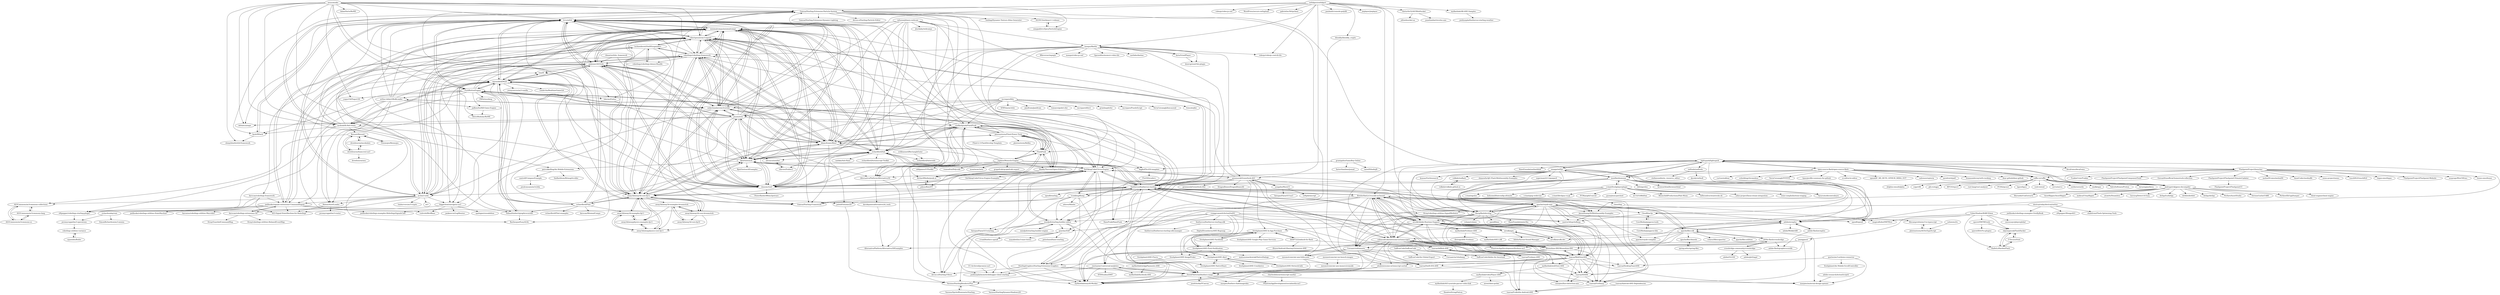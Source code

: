 digraph G {
"Corsaair/redtamarin" -> "Corsaair/as3shebang"
"Corsaair/redtamarin" -> "myflashlab/easyAS-Worker"
"Corsaair/redtamarin" -> "zwetan/as3-universal-analytics"
"Corsaair/redtamarin" -> "tuarua/Swift-IOS-ANE"
"Corsaair/redtamarin" -> "ZwickTheGreat/feathers-maps"
"Corsaair/redtamarin" -> "tuarua/DesktopToastANE"
"Corsaair/redtamarin" -> "mesmotronic/air-ane-fullscreen"
"ruffle-rs/ruffle" -> "jindrapetrik/jpexs-decompiler"
"ruffle-rs/ruffle" -> "lightspark/lightspark"
"ruffle-rs/ruffle" -> "iced-rs/iced" ["e"=1]
"ruffle-rs/ruffle" -> "servo/servo" ["e"=1]
"ruffle-rs/ruffle" -> "uutils/coreutils" ["e"=1]
"ruffle-rs/ruffle" -> "emilk/egui" ["e"=1]
"ruffle-rs/ruffle" -> "ValveSoftware/Proton" ["e"=1]
"ruffle-rs/ruffle" -> "bevyengine/bevy" ["e"=1]
"ruffle-rs/ruffle" -> "dolphin-emu/dolphin" ["e"=1]
"ruffle-rs/ruffle" -> "copy/v86" ["e"=1]
"ruffle-rs/ruffle" -> "gfx-rs/wgpu" ["e"=1]
"ruffle-rs/ruffle" -> "RPCS3/rpcs3" ["e"=1]
"ruffle-rs/ruffle" -> "rust-lang/rust-analyzer" ["e"=1]
"ruffle-rs/ruffle" -> "PCSX2/pcsx2" ["e"=1]
"ruffle-rs/ruffle" -> "lapce/lapce" ["e"=1]
"minimalcomps/minimalcomps" -> "lrrrs/nd2d"
"minimalcomps/minimalcomps" -> "robertpenner/as3-signals"
"minimalcomps/minimalcomps" -> "gskinner/AS3Libs"
"minimalcomps/minimalcomps" -> "mikechambers/as3corelib"
"minimalcomps/minimalcomps" -> "robotlegs/robotlegs-framework"
"minimalcomps/minimalcomps" -> "egreenfield/M2D"
"minimalcomps/minimalcomps" -> "away3d/away3d-core-fp11"
"minimalcomps/minimalcomps" -> "AdamAtomic/flixel"
"minimalcomps/minimalcomps" -> "fljot/Gestouch"
"minimalcomps/minimalcomps" -> "claus/as3swf"
"minimalcomps/minimalcomps" -> "as3/as3-utils"
"minimalcomps/minimalcomps" -> "richardlord/Flint"
"minimalcomps/minimalcomps" -> "feathersui/feathersui-starling"
"minimalcomps/minimalcomps" -> "richardlord/Ash"
"minimalcomps/minimalcomps" -> "biggerboat/navigator-as3"
"jindrapetrik/jpexs-decompiler" -> "ruffle-rs/ruffle"
"jindrapetrik/jpexs-decompiler" -> "Perfare/AssetStudio" ["e"=1]
"jindrapetrik/jpexs-decompiler" -> "SeriousCache/UABE" ["e"=1]
"jindrapetrik/jpexs-decompiler" -> "Perfare/Il2CppDumper" ["e"=1]
"jindrapetrik/jpexs-decompiler" -> "lightspark/lightspark"
"jindrapetrik/jpexs-decompiler" -> "cheat-engine/cheat-engine" ["e"=1]
"jindrapetrik/jpexs-decompiler" -> "Bioruebe/UniExtract2" ["e"=1]
"jindrapetrik/jpexs-decompiler" -> "AssetRipper/AssetRipper" ["e"=1]
"jindrapetrik/jpexs-decompiler" -> "mafaca/UtinyRipper" ["e"=1]
"jindrapetrik/jpexs-decompiler" -> "atom0s/Steamless" ["e"=1]
"jindrapetrik/jpexs-decompiler" -> "fdorg/flashdevelop"
"jindrapetrik/jpexs-decompiler" -> "horsicq/Detect-It-Easy" ["e"=1]
"jindrapetrik/jpexs-decompiler" -> "dnSpyEx/dnSpy" ["e"=1]
"jindrapetrik/jpexs-decompiler" -> "de4dot/de4dot" ["e"=1]
"jindrapetrik/jpexs-decompiler" -> "dnSpy/dnSpy" ["e"=1]
"RichardMarks/punk.ui" -> "pdyxs/Box2FP"
"RichardMarks/punk.ui" -> "FlashPunk"
"FlashpointProject/launcher" -> "FlashpointProject/Flashpoint-Website"
"FlashpointProject/launcher" -> "FlashpointProject/FlashpointUltimateUpdater"
"FlashpointProject/launcher" -> "ruffle-rs/ruffle"
"FlashpointProject/launcher" -> "sysprogs/WinCDEmu" ["e"=1]
"FlashpointProject/launcher" -> "lightspark/lightspark"
"FlashpointProject/launcher" -> "bsnes-emu/bsnes" ["e"=1]
"FlashpointProject/launcher" -> "FunkinCrew/Funkin" ["e"=1]
"FlashpointProject/launcher" -> "FlashpointProject/FlashpointComponentTools"
"FlashpointProject/launcher" -> "GiovanH/unofficial-homestuck-collection" ["e"=1]
"FlashpointProject/launcher" -> "melonDS-emu/melonDS" ["e"=1]
"FlashpointProject/launcher" -> "AmatCoder/mednaffe" ["e"=1]
"FlashpointProject/launcher" -> "xemu-project/xemu" ["e"=1]
"FlashpointProject/launcher" -> "jindrapetrik/jpexs-decompiler"
"FlashpointProject/launcher" -> "touchHLE/touchHLE" ["e"=1]
"FlashpointProject/launcher" -> "higan-emu/higan" ["e"=1]
"swfobject/swfobject" -> "fdorg/flashdevelop"
"swfobject/swfobject" -> "BowlerHatLLC/vscode-as3mxml"
"swfobject/swfobject" -> "videojs/video-js-swf" ["e"=1]
"swfobject/swfobject" -> "WordPress/secure-swfupload"
"swfobject/swfobject" -> "videojs/videojs-contrib-hls" ["e"=1]
"swfobject/swfobject" -> "gabriel/as3httpclient"
"swfobject/swfobject" -> "mangui/flashls"
"swfobject/swfobject" -> "greensock/GreenSock-AS3"
"swfobject/swfobject" -> "theturtle32/AS3WebSocket"
"swfobject/swfobject" -> "myflashlab/AR-ANE-Samples"
"swfobject/swfobject" -> "mikechambers/as3corelib"
"swfobject/swfobject" -> "paulmillr/console-polyfill" ["e"=1]
"swfobject/swfobject" -> "blooddy/blooddy_crypto"
"swfobject/swfobject" -> "jwplayer/jwplayer" ["e"=1]
"swfobject/swfobject" -> "Gamua/Starling-Extension-Particle-System"
"ienaga/swf2js" -> "lightspark/lightspark"
"ienaga/swf2js" -> "mozilla/shumway"
"ienaga/swf2js" -> "superman2211/guepard"
"ienaga/swf2js" -> "vidkidz/waflash"
"ienaga/swf2js" -> "fdorg/flashdevelop"
"ienaga/swf2js" -> "airsdk/Adobe-Runtime-Support"
"ienaga/swf2js" -> "ksasao/Gochiusearch" ["e"=1]
"ienaga/swf2js" -> "openfl/openfl" ["e"=1]
"ienaga/swf2js" -> "apache/royale-asjs"
"ienaga/swf2js" -> "adobe/avmplus"
"ienaga/swf2js" -> "shanewfx/AJC-Flash-WebAssembly-Examples"
"ienaga/swf2js" -> "JasonHuang3D/WebAssembly-Examples"
"fdorg/flashdevelop" -> "openfl/openfl" ["e"=1]
"fdorg/flashdevelop" -> "airsdk/Adobe-Runtime-Support"
"fdorg/flashdevelop" -> "BowlerHatLLC/vscode-as3mxml"
"fdorg/flashdevelop" -> "openfl/lime" ["e"=1]
"fdorg/flashdevelop" -> "robinrodricks/awesome-actionscript3"
"fdorg/flashdevelop" -> "vshaxe/vshaxe" ["e"=1]
"fdorg/flashdevelop" -> "Moonshine-IDE/Moonshine-IDE"
"fdorg/flashdevelop" -> "adobe/avmplus"
"fdorg/flashdevelop" -> "feathersui/feathersui-starling"
"fdorg/flashdevelop" -> "HaxeFoundation/as3hx" ["e"=1]
"fdorg/flashdevelop" -> "apache/royale-asjs"
"fdorg/flashdevelop" -> "tuarua/WebViewANE"
"fdorg/flashdevelop" -> "DaVikingCode/Citrus-Engine"
"fdorg/flashdevelop" -> "Corsaair/redtamarin"
"fdorg/flashdevelop" -> "HaxePunk/HaxePunk" ["e"=1]
"increpare/bfxr" -> "increpare/bfxr2"
"increpare/bfxr" -> "grimfang4/sfxr"
"increpare/bfxr" -> "AdamAtomic/flixel"
"increpare/bfxr" -> "useflashpunk/FlashPunk"
"increpare/bfxr" -> "increpare/PuzzleScript" ["e"=1]
"increpare/bfxr" -> "TerryCavanagh/boscaceoil" ["e"=1]
"increpare/bfxr" -> "richardlord/Ash"
"increpare/bfxr" -> "ttencate/jfxr" ["e"=1]
"increpare/bfxr" -> "SFBTom/as3sfxr"
"increpare/bfxr" -> "JamBrain/JamBrain" ["e"=1]
"increpare/bfxr" -> "FlashPunk"
"increpare/bfxr" -> "mikechambers/as3corelib"
"increpare/bfxr" -> "tomeyro/godot-sfxr" ["e"=1]
"increpare/bfxr" -> "away3d/away3d-core-fp11"
"increpare/bfxr" -> "jesses/wck"
"aerys/minko" -> "lrrrs/nd2d"
"aerys/minko" -> "away3d/away3d-core-fp11"
"aerys/minko" -> "egreenfield/M2D"
"aerys/minko" -> "Gamua/Starling-Extension-Particle-System"
"aerys/minko" -> "simppafi/evoSpicyParticleEngine"
"aerys/minko" -> "deltaluca/nape" ["e"=1]
"aerys/minko" -> "thibaultimbert/graphicscorelib"
"aerys/minko" -> "yogurt3d/Yogurt3D"
"aerys/minko" -> "robotlegs/robotlegs-framework"
"aerys/minko" -> "Barliesque/EasyAGAL"
"aerys/minko" -> "robertpenner/as3-signals"
"aerys/minko" -> "PushButtonEngine"
"aerys/minko" -> "mrdoob/Hi-ReS-Stats"
"aerys/minko" -> "sleep2death/sl2d-framework"
"aerys/minko" -> "AdamHarte/ReMX"
"i-rinat/freshplayerplugin" -> "wine-compholio/wine-staging" ["e"=1]
"i-rinat/freshplayerplugin" -> "i-rinat/apulse" ["e"=1]
"i-rinat/freshplayerplugin" -> "bohoomil/fontconfig-ultimate" ["e"=1]
"i-rinat/freshplayerplugin" -> "mozilla/shumway"
"i-rinat/freshplayerplugin" -> "i-rinat/gmp-widevine"
"i-rinat/freshplayerplugin" -> "i-rinat/libvdpau-va-gl"
"i-rinat/freshplayerplugin" -> "PCMan/gtk3-nocsd" ["e"=1]
"i-rinat/freshplayerplugin" -> "gcarq/inox-patchset" ["e"=1]
"i-rinat/freshplayerplugin" -> "m13253/BiliDan" ["e"=1]
"i-rinat/freshplayerplugin" -> "MoonchildProductions/Pale-Moon" ["e"=1]
"i-rinat/freshplayerplugin" -> "hillwoodroc/winetricks-zh" ["e"=1]
"i-rinat/freshplayerplugin" -> "Synzvato/decentraleyes" ["e"=1]
"i-rinat/freshplayerplugin" -> "solus-project/linux-steam-integration" ["e"=1]
"crossbridge-community/crossbridge" -> "adobe/GLS3D"
"crossbridge-community/crossbridge" -> "adobe-flash/crossbridge"
"crossbridge-community/crossbridge" -> "adobe/glsl2agal"
"darscan/robotlegs-extensions-Oil" -> "Stray/GuardedCommandMap"
"darscan/robotlegs-extensions-Oil" -> "Stray/robotlegs-utilities-RelaxedEventMap"
"darscan/robotlegs-extensions-Oil" -> "joelhooks/signals-extensions-CommandSignal"
"grantgalitz/GameBoy-Online" -> "taisel/XAudioJS" ["e"=1]
"grantgalitz/GameBoy-Online" -> "fasterthanlime/jsmad" ["e"=1]
"grantgalitz/GameBoy-Online" -> "bigjko/Flx-iOS-template"
"spring-attic/spring-flex" -> "apache/flex-blazeds"
"FlashpointProject/FlashpointUltimateUpdater" -> "FlashpointProject/FlashpointCC"
"JasonHuang3D/WebAssembly-Examples" -> "matrix3d/spriteflexjs"
"JasonHuang3D/WebAssembly-Examples" -> "BowlerHatLLC/vscode-as3mxml"
"JasonHuang3D/WebAssembly-Examples" -> "tuarua/AVANE"
"thibaultimbert/graphicscorelib" -> "Barliesque/EasyAGAL"
"thibaultimbert/graphicscorelib" -> "egreenfield/M2D"
"fljot/Gestouch" -> "lrrrs/nd2d"
"fljot/Gestouch" -> "gskinner/AS3Libs"
"fljot/Gestouch" -> "feathersui/feathersui-starling"
"fljot/Gestouch" -> "DaVikingCode/Citrus-Engine"
"fljot/Gestouch" -> "fljot/GestouchExamples"
"fljot/Gestouch" -> "minimalcomps/minimalcomps"
"fljot/Gestouch" -> "richardlord/Ash"
"fljot/Gestouch" -> "robertpenner/as3-signals"
"fljot/Gestouch" -> "patrickkulling/Air-Mobile-Extensions"
"fljot/Gestouch" -> "egreenfield/M2D"
"fljot/Gestouch" -> "claus/as3swf"
"fljot/Gestouch" -> "away3d/away3d-core-fp11"
"zaphire/Monocle-Engine" -> "FlashPunk"
"zaphire/Monocle-Engine" -> "MaddyThorson/Ogmo-Editor-v1"
"zaphire/Monocle-Engine" -> "photonstorm/Flixel-Power-Tools"
"zaphire/Monocle-Engine" -> "bigjko/Flx-iOS-template"
"zaphire/Monocle-Engine" -> "useflashpunk/FlashPunk"
"zaphire/Monocle-Engine" -> "ivansafrin/Polycode" ["e"=1]
"zaphire/Monocle-Engine" -> "AdamAtomic/flixel"
"zaphire/Monocle-Engine" -> "moai/moai-beta" ["e"=1]
"zaphire/Monocle-Engine" -> "grapefrukt/grapefrukt-export"
"zaphire/Monocle-Engine" -> "HaxePunk/HaxePunk" ["e"=1]
"zaphire/Monocle-Engine" -> "oddgames/UIToolkit" ["e"=1]
"sporst/SWFREtools" -> "ohjeongwook/FlashHacker"
"sporst/SWFREtools" -> "sporst/IDA-Pro-plugins"
"away3d/away3d-core-broomstick" -> "away3d/away3d-examples-broomstick"
"away3d/away3d-core-broomstick" -> "away3d/away3d-core-fp10"
"away3d/away3d-core-broomstick" -> "egreenfield/M2D"
"away3d/away3d-core-broomstick" -> "away3d/awayphysics-core-fp11"
"away3d/away3d-core-broomstick" -> "away3d/away3d-core-fp11"
"away3d/away3d-examples-broomstick" -> "away3d/away3d-core-broomstick"
"away3d/away3d-examples-broomstick" -> "away3d/away3d-core-fp10"
"away3d/away3d-examples-broomstick" -> "away3d/awayphysics-examples-fp11"
"away3d/away3d-examples-broomstick" -> "away3d/awayphysics-core-fp11"
"adobe-flash/avmplus" -> "adobe/avmplus"
"adobe-flash/avmplus" -> "adobe-flash/graphicscorelib"
"apache/royale-asjs" -> "Moonshine-IDE/Moonshine-IDE"
"apache/royale-asjs" -> "BowlerHatLLC/vscode-as3mxml"
"apache/royale-asjs" -> "apache/royale-compiler"
"apache/royale-asjs" -> "apache/flex-sdk"
"apache/royale-asjs" -> "matrix3d/spriteflexjs"
"apache/royale-asjs" -> "airsdk/Adobe-Runtime-Support"
"apache/royale-asjs" -> "Corsaair/redtamarin"
"apache/royale-asjs" -> "tuarua/WebViewANE"
"apache/royale-asjs" -> "robinrodricks/awesome-actionscript3"
"apache/royale-asjs" -> "JasonHuang3D/WebAssembly-Examples"
"apache/royale-asjs" -> "Cleod9/as3js"
"apache/royale-asjs" -> "fdorg/flashdevelop"
"apache/royale-asjs" -> "adobe/avmplus"
"apache/royale-asjs" -> "feathersui/feathersui-starling"
"apache/royale-asjs" -> "tuarua/AVANE"
"PushButtonEngine" -> "lrrrs/nd2d"
"PushButtonEngine" -> "AdamAtomic/flixel"
"PushButtonEngine" -> "egreenfield/M2D"
"PushButtonEngine" -> "FlashPunk"
"PushButtonEngine" -> "robertpenner/as3-signals"
"PushButtonEngine" -> "PBNetworking"
"PushButtonEngine" -> "richardlord/Flint"
"PushButtonEngine" -> "jadbox/IsoHill-Game-Engine"
"PushButtonEngine" -> "yogurt3d/Yogurt3D"
"PushButtonEngine" -> "mrdoob/Hi-ReS-Stats"
"PushButtonEngine" -> "minimalcomps/minimalcomps"
"PushButtonEngine" -> "byxb/Whack"
"PushButtonEngine" -> "tdavies/Ember"
"PushButtonEngine" -> "mikechambers/as3corelib"
"PushButtonEngine" -> "arthur-debert/BulkLoader"
"photonstorm/Flixel-Power-Tools" -> "AdamAtomic/flixel"
"photonstorm/Flixel-Power-Tools" -> "Flixel-2.5-FlashDevelop-Template"
"photonstorm/Flixel-Power-Tools" -> "MaddyThorson/Ogmo-Editor-v1"
"photonstorm/Flixel-Power-Tools" -> "FlashPunk"
"photonstorm/Flixel-Power-Tools" -> "bigjko/Flx-iOS-template"
"photonstorm/Flixel-Power-Tools" -> "useflashpunk/FlashPunk"
"photonstorm/Flixel-Power-Tools" -> "minimalcomps/minimalcomps"
"photonstorm/Flixel-Power-Tools" -> "photonstorm/Reflex"
"photonstorm/Flixel-Power-Tools" -> "egreenfield/M2D"
"AS3Commons/as3commons-collections" -> "AS3Commons/as3commons-lang"
"AS3Commons/as3commons-collections" -> "AS3Commons/as3commons-ui"
"darscan/robotlegs-framework" -> "AS3-Signal-StateMachine-for-Robotlegs"
"darscan/robotlegs-framework" -> "joelhooks/robotlegs-utilities-StateMachine"
"darscan/robotlegs-framework" -> "s9tpepper/robotlegs-starling-plugin"
"darscan/robotlegs-framework" -> "joelhooks/signals-extensions-CommandSignal"
"adobe-research/ActionScript4" -> "marpies/material-design-spinner"
"mesmotronic/air-ane-fullscreen" -> "ZwickTheGreat/feathers-maps"
"mesmotronic/air-ane-fullscreen" -> "mesmotronic/air-ane-immersivemode"
"egreenfield/M2D" -> "lrrrs/nd2d"
"egreenfield/M2D" -> "tinytlf"
"egreenfield/M2D" -> "tdavies/Ember"
"egreenfield/M2D" -> "thibaultimbert/graphicscorelib"
"egreenfield/M2D" -> "RetroModular/ReMX"
"egreenfield/M2D" -> "minimalcomps/minimalcomps"
"egreenfield/M2D" -> "biggerboat/navigator-as3"
"egreenfield/M2D" -> "away3d/away3d-core-broomstick"
"egreenfield/M2D" -> "mrdoob/Hi-ReS-Stats"
"egreenfield/M2D" -> "gskinner/AS3Libs"
"egreenfield/M2D" -> "as3/as3-utils"
"egreenfield/M2D" -> "Matan/AssetLoader"
"egreenfield/M2D" -> "PushButtonEngine"
"egreenfield/M2D" -> "jonnyreeves/as3-vanilla"
"egreenfield/M2D" -> "tomkrcha/RealtimeGameLib" ["e"=1]
"lrrrs/nd2d" -> "egreenfield/M2D"
"lrrrs/nd2d" -> "minimalcomps/minimalcomps"
"lrrrs/nd2d" -> "gskinner/AS3Libs"
"lrrrs/nd2d" -> "fljot/Gestouch"
"lrrrs/nd2d" -> "robertpenner/as3-signals"
"lrrrs/nd2d" -> "byxb/Whack"
"lrrrs/nd2d" -> "claus/as3swf"
"lrrrs/nd2d" -> "AdamAtomic/flixel"
"lrrrs/nd2d" -> "PushButtonEngine"
"lrrrs/nd2d" -> "Gamua/Starling-Extension-Particle-System"
"lrrrs/nd2d" -> "thibaultimbert/graphicscorelib"
"lrrrs/nd2d" -> "away3d/away3d-core-fp11"
"lrrrs/nd2d" -> "deltaluca/nape" ["e"=1]
"lrrrs/nd2d" -> "as3/as3-utils"
"lrrrs/nd2d" -> "Gamua/Starling-Framework" ["e"=1]
"adobe-flash/crossbridge" -> "crossbridge-community/crossbridge"
"adobe-flash/crossbridge" -> "adobe-flash/graphicscorelib"
"adobe-flash/crossbridge" -> "Corsaair/redtamarin"
"adobe-flash/crossbridge" -> "AlternativaPlatform/Alternativa3DExamples"
"adobe-flash/crossbridge" -> "apache/flex-sdk"
"blooddy/blooddy_crypto" -> "uhub/awesome-actionscript-sorted"
"theturtle32/AS3WebSocket" -> "y8/websocket-as"
"theturtle32/AS3WebSocket" -> "jonathanhart/oculus-ane"
"pdyxs/Box2FP" -> "RichardMarks/punk.ui"
"fdecampredon/as3-to-typescript" -> "photonstorm/AS3toTypeScript"
"apache/flex-blazeds" -> "spring-attic/spring-flex"
"bigjko/Flx-iOS-template" -> "FlxiOSInvaders"
"AS3Commons/as3commons-lang" -> "AS3Commons/as3commons-ui"
"AS3Commons/as3commons-lang" -> "AS3Commons/as3commons-collections"
"AS3Commons/as3commons-ui" -> "AS3Commons/as3commons-lang"
"AS3Commons/as3commons-ui" -> "AS3Commons/as3commons-collections"
"gskinner/AS3Libs" -> "lrrrs/nd2d"
"gskinner/AS3Libs" -> "minimalcomps/minimalcomps"
"gskinner/AS3Libs" -> "robertpenner/as3-signals"
"gskinner/AS3Libs" -> "fljot/Gestouch"
"gskinner/AS3Libs" -> "mikechambers/as3corelib"
"gskinner/AS3Libs" -> "egreenfield/M2D"
"gskinner/AS3Libs" -> "claus/as3swf"
"gskinner/AS3Libs" -> "as3/as3-utils"
"gskinner/AS3Libs" -> "biggerboat/navigator-as3"
"gskinner/AS3Libs" -> "jesses/wck"
"gskinner/AS3Libs" -> "robotlegs/robotlegs-framework"
"gskinner/AS3Libs" -> "tinytlf"
"gskinner/AS3Libs" -> "vishvish/BirdBase"
"gskinner/AS3Libs" -> "AdamAtomic/flixel"
"gskinner/AS3Libs" -> "Matan/AssetLoader"
"tuarua/AdMob-ANE" -> "tuarua/FreKotlin-Android-ANE"
"tuarua/AdMob-ANE" -> "tuarua/Firebase-ANE"
"tuarua/Firebase-ANE" -> "tuarua/FreKotlin-Android-ANE"
"tuarua/Firebase-ANE" -> "tuarua/AdMob-ANE"
"jeremyruppel/as3-operations" -> "robotlegs-utilities-variance"
"robotlegs-utilities-variance" -> "squeedee/Boiler"
"away3d/away3d-core-fp10" -> "away3d/away3d-examples-broomstick"
"tuarua/Android-ANE-Dependencies" -> "tuarua/FreKotlin-Android-ANE"
"dima/restfulx_framework" -> "fljot/Gestouch"
"dima/restfulx_framework" -> "gskinner/AS3Libs"
"airsdk/apm" -> "Adolio/Syrinx-Sound-Manager"
"airsdk/apm" -> "airsdk/Adobe-Runtime-Support"
"airsdk/apm" -> "airsdk/airsdk.dev"
"mangui/flashls" -> "kutu/GrindPlayer"
"mangui/flashls" -> "RReverser/mpegts" ["e"=1]
"mangui/flashls" -> "mangui/video-js-swf" ["e"=1]
"mangui/flashls" -> "denivip/osmf-hls-plugin" ["e"=1]
"mangui/flashls" -> "videojs/videojs-contrib-hls" ["e"=1]
"mangui/flashls" -> "feathersui/feathersui-starling"
"mangui/flashls" -> "bjarnoldus/momovi-video-hls" ["e"=1]
"mangui/flashls" -> "AlternativaPlatform/Alternativa3D"
"mangui/flashls" -> "DaVikingCode/Citrus-Engine"
"mangui/flashls" -> "castlabs/dashas" ["e"=1]
"mangui/flashls" -> "claus/as3swf"
"mangui/flashls" -> "richardlord/Ash"
"mangui/flashls" -> "fljot/Gestouch"
"mangui/flashls" -> "robotlegs/robotlegs-framework"
"mangui/flashls" -> "greensock/GreenSock-AS3"
"erikhazzard/RectangleEater" -> "richardlord/Asteroids"
"Gamua/Starling-Extension-Particle-System" -> "lrrrs/nd2d"
"Gamua/Starling-Extension-Particle-System" -> "byxb/Whack"
"Gamua/Starling-Extension-Particle-System" -> "StarlingGraphics/Starling-Extension-Graphics"
"Gamua/Starling-Extension-Particle-System" -> "Gamua/Starling-Extension-Dynamic-Lighting"
"Gamua/Starling-Extension-Particle-System" -> "devon-o/Starling-Particle-Editor"
"Gamua/Starling-Extension-Particle-System" -> "Barliesque/EasyAGAL"
"Gamua/Starling-Extension-Particle-System" -> "robertpenner/as3-signals"
"Gamua/Starling-Extension-Particle-System" -> "mrdoob/Hi-ReS-Stats"
"Gamua/Starling-Extension-Particle-System" -> "joshtynjala/monsterdebugger-client-starling"
"Gamua/Starling-Extension-Particle-System" -> "tuarua/DesktopToastANE"
"Gamua/Starling-Extension-Particle-System" -> "devon-o/Starling-Filters"
"Gamua/Starling-Extension-Particle-System" -> "mindjolt/starling-builder-editor"
"Gamua/Starling-Extension-Particle-System" -> "emibap/Dynamic-Texture-Atlas-Generator"
"Gamua/Starling-Extension-Particle-System" -> "Varnius/StarlingRendererPlus"
"Gamua/Starling-Extension-Particle-System" -> "AS3NUI/airkinect-1-release"
"away3d/away3d-core-fp11" -> "away3d/awayphysics-core-fp11"
"away3d/away3d-core-fp11" -> "away3d/away3d-examples-fp11"
"away3d/away3d-core-fp11" -> "robertpenner/as3-signals"
"away3d/away3d-core-fp11" -> "lrrrs/nd2d"
"away3d/away3d-core-fp11" -> "away3d/away3d-core-broomstick"
"away3d/away3d-core-fp11" -> "minimalcomps/minimalcomps"
"away3d/away3d-core-fp11" -> "robotlegs/robotlegs-framework"
"away3d/away3d-core-fp11" -> "feathersui/feathersui-starling"
"away3d/away3d-core-fp11" -> "richardlord/Flint"
"away3d/away3d-core-fp11" -> "away3d/awayphysics-examples-fp11"
"away3d/away3d-core-fp11" -> "fljot/Gestouch"
"away3d/away3d-core-fp11" -> "mikechambers/as3corelib"
"away3d/away3d-core-fp11" -> "Gamua/Starling-Framework" ["e"=1]
"away3d/away3d-core-fp11" -> "away3d/away3d-examples-broomstick"
"away3d/away3d-core-fp11" -> "AdamAtomic/flixel"
"charlesbihis/actionscript-oauth2" -> "PhantomAppDevelopment/socialmedia-as3"
"byxb/Whack" -> "sleep2death/sl2d-framework"
"byxb/Whack" -> "lrrrs/nd2d"
"claus/as3swf" -> "lrrrs/nd2d"
"claus/as3swf" -> "mikechambers/as3corelib"
"claus/as3swf" -> "robertpenner/as3-signals"
"claus/as3swf" -> "minimalcomps/minimalcomps"
"claus/as3swf" -> "gskinner/AS3Libs"
"claus/as3swf" -> "DaVikingCode/Citrus-Engine"
"claus/as3swf" -> "fljot/Gestouch"
"claus/as3swf" -> "jesses/wck"
"claus/as3swf" -> "egreenfield/M2D"
"claus/as3swf" -> "robotlegs/robotlegs-framework"
"claus/as3swf" -> "as3/as3-utils"
"claus/as3swf" -> "claus/fzip"
"claus/as3swf" -> "tinytlf"
"claus/as3swf" -> "PowerflasherBR/as3potrace"
"claus/as3swf" -> "richardlord/Ash"
"away3d/awayphysics-core-fp11" -> "away3d/awayphysics-examples-fp11"
"away3d/awayphysics-core-fp11" -> "away3d/away3d-examples-fp11"
"away3d/awayphysics-core-fp11" -> "away3d/away3d-core-fp11"
"zwetan/as3-universal-analytics" -> "ZwickTheGreat/feathers-maps"
"zwetan/as3-universal-analytics" -> "myflashlab/facebook-ANE"
"zwetan/as3-universal-analytics" -> "Varnius/StarlingRendererPlus"
"zwetan/as3-universal-analytics" -> "XTDStudios/DMT"
"zwetan/as3-universal-analytics" -> "myflashlab/easyAS-Worker"
"F-Secure/Sulo" -> "HaifeiLi/HardenFlash"
"F-Secure/Sulo" -> "ohjeongwook/FlashHacker"
"away3d/awayphysics-examples-fp11" -> "away3d/awayphysics-core-fp11"
"away3d/awayphysics-examples-fp11" -> "away3d/away3d-examples-fp11"
"away3d/away3d-examples-fp11" -> "away3d/awayphysics-examples-fp11"
"away3d/away3d-examples-fp11" -> "away3d/awayphysics-core-fp11"
"away3d/away3d-examples-fp11" -> "away3d/away3d-core-fp11"
"MaddyThorson/Ogmo-Editor-v1" -> "FlashPunk"
"MaddyThorson/Ogmo-Editor-v1" -> "RichardMarks/punk.ui"
"MaddyThorson/Ogmo-Editor-v1" -> "photonstorm/Flixel-Power-Tools"
"MaddyThorson/Ogmo-Editor-v1" -> "pdyxs/Box2FP"
"MaddyThorson/Ogmo-Editor-v1" -> "useflashpunk/FlashPunk"
"destroytoday/destroytwitter" -> "eladelrom/Flash-Optimizing-Tools"
"destroytoday/destroytwitter" -> "joelhooks/robotlegs-examples-OreillyBook"
"destroytoday/destroytwitter" -> "Stray/robotlegs-utilities-SignalMediator"
"destroytoday/destroytwitter" -> "s9tpepper/MongoAS3"
"CC-Archived/promise-as3" -> "joshtynjala/monsterdebugger-client-starling"
"vidkidz/waflash" -> "vidkidz/vidkidz.github.io"
"s9tpepper/robotlegs-starling-plugin" -> "jeremyruppel/as3-operations"
"swftools/swftools" -> "djcsdy/swfmill"
"swftools/swftools" -> "stefansundin/xn_resource_editor"
"AS3NUI/airkinect-1-release" -> "simppafi/evoSpicyParticleEngine"
"nshen/as2ts" -> "photonstorm/AS3toTypeScript"
"simppafi/evoSpicyParticleEngine" -> "AS3NUI/airkinect-1-release"
"pshtif/Genome2D" -> "Varnius/StarlingRendererPlus"
"patrickkulling/Air-Mobile-Extensions" -> "theflashbum/BitmapScroller"
"patrickkulling/Air-Mobile-Extensions" -> "cantrell/CompassExample"
"cantrell/CompassExample" -> "pwalczyszyn/as3c2dm"
"tdavies/Ember2" -> "alecmce/xember"
"jadbox/IsoHill-Game-Engine" -> "RetroModular/ReMX"
"Varnius/StarlingRendererPlus" -> "Varnius/SpriteIlluminatorStarling"
"Varnius/StarlingRendererPlus" -> "Varnius/StarlingDynamicShadows2D"
"alecmce/xember" -> "tdavies/Ember2"
"vidkidz/vidkidz.github.io" -> "vidkidz/waflash"
"freshplanet/ANE-NativeShare" -> "freshplanet/ANE-Alert"
"squeedee/Boiler" -> "robotlegs-utilities-variance"
"SaffronCode/SaffronCode" -> "SaffronCode/Air-Global-Export"
"SaffronCode/SaffronCode" -> "SaffronCode/Adobe-Air-Assistant"
"joa/apparat" -> "Corsaair/as3shebang"
"joa/apparat" -> "joshtynjala/monsterdebugger-client-starling"
"joa/apparat" -> "tuarua/FreSharp"
"joa/apparat" -> "Corsaair/redtamarin"
"robertpenner/as3-signals" -> "robotlegs/robotlegs-framework"
"robertpenner/as3-signals" -> "mikechambers/as3corelib"
"robertpenner/as3-signals" -> "minimalcomps/minimalcomps"
"robertpenner/as3-signals" -> "lrrrs/nd2d"
"robertpenner/as3-signals" -> "joelhooks/signals-extensions-CommandSignal"
"robertpenner/as3-signals" -> "away3d/away3d-core-fp11"
"robertpenner/as3-signals" -> "gskinner/AS3Libs"
"robertpenner/as3-signals" -> "AdamAtomic/flixel"
"robertpenner/as3-signals" -> "tschneidereit/SwiftSuspenders"
"robertpenner/as3-signals" -> "claus/as3swf"
"robertpenner/as3-signals" -> "fljot/Gestouch"
"robertpenner/as3-signals" -> "Gamua/Starling-Extension-Particle-System"
"robertpenner/as3-signals" -> "feathersui/feathersui-starling"
"robertpenner/as3-signals" -> "richardlord/Ash"
"robertpenner/as3-signals" -> "as3/as3-utils"
"richardlord/Ash" -> "richardlord/Asteroids"
"richardlord/Ash" -> "feathersui/feathersui-starling"
"richardlord/Ash" -> "fljot/Gestouch"
"richardlord/Ash" -> "tdavies/Ember2"
"richardlord/Ash" -> "AlternativaPlatform/Alternativa3D"
"richardlord/Ash" -> "robertpenner/as3-signals"
"richardlord/Ash" -> "alecmce/xember"
"richardlord/Ash" -> "nadako/Ash-Haxe"
"richardlord/Ash" -> "useflashpunk/FlashPunk"
"richardlord/Ash" -> "lrrrs/nd2d"
"richardlord/Ash" -> "minimalcomps/minimalcomps"
"richardlord/Ash" -> "robotlegs/robotlegs-framework"
"richardlord/Ash" -> "richardlord/Actionscript-Toolkit"
"richardlord/Ash" -> "pshtif/Genome2D"
"richardlord/Ash" -> "DaVikingCode/Citrus-Engine"
"mozilla/shumway" -> "lightspark/lightspark"
"mozilla/shumway" -> "fdorg/flashdevelop"
"mozilla/shumway" -> "adobe/avmplus"
"mozilla/shumway" -> "ienaga/swf2js"
"mozilla/shumway" -> "i-rinat/freshplayerplugin"
"mozilla/shumway" -> "tbtlr/gordon"
"mozilla/shumway" -> "browserhtml/browserhtml" ["e"=1]
"mozilla/shumway" -> "openfl/openfl" ["e"=1]
"mozilla/shumway" -> "apache/royale-asjs"
"mozilla/shumway" -> "Cleod9/as3js"
"mozilla/shumway" -> "feathersui/feathersui-starling"
"mozilla/shumway" -> "claus/as3swf"
"mozilla/shumway" -> "JasonHuang3D/WebAssembly-Examples"
"mozilla/shumway" -> "Gamua/Starling-Framework" ["e"=1]
"mozilla/shumway" -> "Synzvato/decentraleyes" ["e"=1]
"jozefchutka/YCanvas" -> "ZwickTheGreat/feathers-maps"
"robotlegs/robotlegs-framework" -> "robertpenner/as3-signals"
"robotlegs/robotlegs-framework" -> "tschneidereit/SwiftSuspenders"
"robotlegs/robotlegs-framework" -> "minimalcomps/minimalcomps"
"robotlegs/robotlegs-framework" -> "joelhooks/signals-extensions-CommandSignal"
"robotlegs/robotlegs-framework" -> "mikechambers/as3corelib"
"robotlegs/robotlegs-framework" -> "away3d/away3d-core-fp11"
"robotlegs/robotlegs-framework" -> "as3/as3-utils"
"robotlegs/robotlegs-framework" -> "lrrrs/nd2d"
"robotlegs/robotlegs-framework" -> "feathersui/feathersui-starling"
"robotlegs/robotlegs-framework" -> "gskinner/AS3Libs"
"robotlegs/robotlegs-framework" -> "richardlord/Ash"
"robotlegs/robotlegs-framework" -> "claus/as3swf"
"robotlegs/robotlegs-framework" -> "robotlegs/robotlegs-demos-Bundle"
"robotlegs/robotlegs-framework" -> "AdamAtomic/flixel"
"robotlegs/robotlegs-framework" -> "Gamua/Starling-Framework" ["e"=1]
"claus/fzip" -> "magicalhobo/SWFWire"
"gonchar/SAP" -> "Varnius/StarlingRendererPlus"
"gonchar/SAP" -> "peteshand/haxe-starling" ["e"=1]
"gonchar/SAP" -> "vroad/feathers-openfl" ["e"=1]
"gonchar/SAP" -> "mayakwd/as3-eaze-tween"
"myflashlab/AR-ANE-Samples" -> "joshtynjala/feathersui-starling-weather"
"AdamAtomic/flixel" -> "photonstorm/Flixel-Power-Tools"
"AdamAtomic/flixel" -> "useflashpunk/FlashPunk"
"AdamAtomic/flixel" -> "FlashPunk"
"AdamAtomic/flixel" -> "lrrrs/nd2d"
"AdamAtomic/flixel" -> "robertpenner/as3-signals"
"AdamAtomic/flixel" -> "minimalcomps/minimalcomps"
"AdamAtomic/flixel" -> "PushButtonEngine"
"AdamAtomic/flixel" -> "mikechambers/as3corelib"
"AdamAtomic/flixel" -> "away3d/away3d-core-fp11"
"AdamAtomic/flixel" -> "jesses/wck"
"AdamAtomic/flixel" -> "robotlegs/robotlegs-framework"
"AdamAtomic/flixel" -> "richardlord/Ash"
"AdamAtomic/flixel" -> "claus/as3swf"
"AdamAtomic/flixel" -> "Gamua/Starling-Framework" ["e"=1]
"AdamAtomic/flixel" -> "gskinner/AS3Libs"
"myflashlab/webView-ANE" -> "myflashlab/videoPlayer-ANE"
"myflashlab/webView-ANE" -> "tuarua/AVANE"
"AlternativaPlatform/Alternativa3D" -> "AlternativaPlatform/Alternativa3DExamples"
"AlternativaPlatform/Alternativa3D" -> "davidejones/alternativa3d_tools"
"Cleod9/as3js" -> "CoreMedia/jangaroo-tools"
"Cleod9/as3js" -> "fdecampredon/as3-to-typescript"
"Cleod9/as3js" -> "matrix3d/spriteflexjs"
"feathersui/feathersui-starling" -> "StarlingGraphics/Starling-Extension-Graphics"
"feathersui/feathersui-starling" -> "DaVikingCode/Citrus-Engine"
"feathersui/feathersui-starling" -> "Gamua/Starling-Framework" ["e"=1]
"feathersui/feathersui-starling" -> "tuarua/WebViewANE"
"feathersui/feathersui-starling" -> "richardlord/Ash"
"feathersui/feathersui-starling" -> "BowlerHatLLC/vscode-as3mxml"
"feathersui/feathersui-starling" -> "fljot/Gestouch"
"feathersui/feathersui-starling" -> "mindjolt/starling-builder-editor"
"feathersui/feathersui-starling" -> "devon-o/Starling-Filters"
"feathersui/feathersui-starling" -> "airsdk/Adobe-Runtime-Support"
"feathersui/feathersui-starling" -> "openfl/starling" ["e"=1]
"feathersui/feathersui-starling" -> "away3d/away3d-core-fp11"
"feathersui/feathersui-starling" -> "tconkling/flump"
"feathersui/feathersui-starling" -> "ZwickTheGreat/feathers-maps"
"feathersui/feathersui-starling" -> "robertpenner/as3-signals"
"drewbourne/mockolate" -> "drewbourne/hamcrest-as3"
"drewbourne/mockolate" -> "flexunit/flexunit"
"myflashlab/videoPlayer-ANE" -> "myflashlab/AS3-youtube-parser-video-link"
"myflashlab/videoPlayer-ANE" -> "airext/date-picker"
"craiggrummitt/ActionSwift3" -> "tuarua/Swift-IOS-ANE"
"craiggrummitt/ActionSwift3" -> "freshplanet/ANE-ImagePicker"
"craiggrummitt/ActionSwift3" -> "feathersui/feathersui-starling-sdk"
"craiggrummitt/ActionSwift3" -> "myflashlab/easyAS-Worker"
"craiggrummitt/ActionSwift3" -> "zwetan/as3-universal-analytics"
"craiggrummitt/ActionSwift3" -> "mindjolt/starling-builder-editor"
"craiggrummitt/ActionSwift3" -> "myflashlab/webView-ANE"
"craiggrummitt/ActionSwift3" -> "freshplanet/ANE-Alert"
"craiggrummitt/ActionSwift3" -> "matrix3d/spriteflexjs"
"craiggrummitt/ActionSwift3" -> "marpies/face-detection-ane"
"flexunit/flexunit" -> "drewbourne/hamcrest-as3"
"flexunit/flexunit" -> "drewbourne/mockolate"
"flexunit/flexunit" -> "AS3Commons/as3commons-collections"
"flexunit/flexunit" -> "Flexmojos/flexmojos"
"jesses/wck" -> "lrrrs/nd2d"
"jesses/wck" -> "gskinner/AS3Libs"
"jesses/wck" -> "claus/as3swf"
"jesses/wck" -> "robertpenner/as3-signals"
"jesses/wck" -> "fljot/Gestouch"
"jesses/wck" -> "away3d/away3d-core-fp11"
"jesses/wck" -> "minimalcomps/minimalcomps"
"jesses/wck" -> "AdamAtomic/flixel"
"jesses/wck" -> "deltaluca/nape" ["e"=1]
"jesses/wck" -> "AlternativaPlatform/Alternativa3D"
"jesses/wck" -> "mrdoob/Hi-ReS-Stats"
"jesses/wck" -> "mikechambers/as3corelib"
"jesses/wck" -> "DaVikingCode/Citrus-Engine"
"jesses/wck" -> "useflashpunk/FlashPunk"
"jesses/wck" -> "PushButtonEngine"
"tconkling/flump" -> "ZwickTheGreat/feathers-maps"
"tconkling/flump" -> "StarlingGraphics/Starling-Extension-Graphics"
"tconkling/flump" -> "aduros/flambe" ["e"=1]
"tconkling/flump" -> "feathersui/feathersui-starling"
"tconkling/flump" -> "mindjolt/starling-builder-editor"
"tconkling/flump" -> "DaVikingCode/Citrus-Engine"
"tconkling/flump" -> "joshtynjala/monsterdebugger-client-starling"
"tconkling/flump" -> "pshtif/Genome2D"
"quetwo/as3-arduino-connector" -> "marpies/material-design-spinner"
"quetwo/as3-arduino-connector" -> "freshplanet/Air-Mobile-ScrollController"
"quetwo/as3-arduino-connector" -> "tuarua/DesktopToastANE"
"airsdk/airsdk.dev" -> "airsdk/apm"
"tschneidereit/SwiftSuspenders" -> "tdavies/Ember"
"tschneidereit/SwiftSuspenders" -> "robotlegs/robotlegs-demos-Bundle"
"tschneidereit/SwiftSuspenders" -> "robotlegs/robotlegs-framework"
"tschneidereit/SwiftSuspenders" -> "joelhooks/signals-extensions-CommandSignal"
"tschneidereit/SwiftSuspenders" -> "robertpenner/as3-signals"
"tschneidereit/SwiftSuspenders" -> "joelhooks/robotlegs-examples-RobotlegsSignalsCafe"
"tschneidereit/SwiftSuspenders" -> "darscan/robotlegs-framework"
"ohjeongwook/FlashHacker" -> "HaifeiLi/HardenFlash"
"ohjeongwook/FlashHacker" -> "F-Secure/Sulo"
"HaifeiLi/HardenFlash" -> "ohjeongwook/FlashHacker"
"HaifeiLi/HardenFlash" -> "F-Secure/Sulo"
"Varnius/SpriteIlluminatorStarling" -> "Varnius/StarlingRendererPlus"
"myflashlab/AS3-youtube-parser-video-link" -> "HendrixString/Falcon"
"feathersui/feathersui-starling-sdk" -> "marpies/material-design-spinner"
"feathersui/feathersui-starling-sdk" -> "feathersui/feathersui-starling-sdk-manager"
"feathersui/feathersui-starling-sdk" -> "DigitalStrawberry/ANE-Bugsnag"
"robotlegs/robotlegs-demos-Bundle" -> "tschneidereit/SwiftSuspenders"
"davidejones/alternativa3d_tools" -> "AlternativaPlatform/Alternativa3DExamples"
"freshplanet/ANE-Facebook" -> "freshplanet/ANE-In-App-Purchase"
"freshplanet/ANE-Facebook" -> "freshplanet/ANE-Push-Notification"
"adobe/avmplus" -> "adobe-flash/avmplus"
"adobe/avmplus" -> "adobe/WebkitAIR"
"adobe/avmplus" -> "Corsaair/redtamarin"
"adobe/avmplus" -> "apache/flex-sdk"
"adobe/avmplus" -> "airsdk/airsdk.dev"
"mindjolt/starling-builder-editor" -> "mindjolt/starling-builder-engine"
"mindjolt/starling-builder-editor" -> "myflashlab/easyAS-Worker"
"mindjolt/starling-builder-editor" -> "ZwickTheGreat/feathers-maps"
"mindjolt/starling-builder-editor" -> "gonchar/SAP"
"mindjolt/starling-builder-editor" -> "fairygui/FairyGUI-starling" ["e"=1]
"mindjolt/starling-builder-editor" -> "DaVikingCode/Citrus-Engine"
"mindjolt/starling-builder-editor" -> "devon-o/Starling-Filters"
"freshplanet/ANE-Push-Notification" -> "freshplanet/ANE-Facebook"
"freshplanet/ANE-Push-Notification" -> "freshplanet/ANE-In-App-Purchase"
"freshplanet/ANE-Push-Notification" -> "mateuszmackowiak/NativeDialogs"
"freshplanet/ANE-Push-Notification" -> "freshplanet/ANE-ImagePicker"
"freshplanet/ANE-Push-Notification" -> "freshplanet/ANE-Alert"
"freshplanet/ANE-In-App-Purchase" -> "freshplanet/ANE-Facebook"
"freshplanet/ANE-In-App-Purchase" -> "freshplanet/ANE-Google-Play-Game-Services"
"freshplanet/ANE-In-App-Purchase" -> "freshplanet/ANE-Push-Notification"
"freshplanet/ANE-In-App-Purchase" -> "freshplanet/ANE-Alert"
"freshplanet/ANE-In-App-Purchase" -> "lilili87222/admob-for-flash"
"freshplanet/ANE-Flurry" -> "freshplanet/ANE-NativeShare"
"freshplanet/ANE-Network-Info" -> "freshplanet/ANE-Alert"
"uhub/awesome-actionscript-sorted" -> "myflashlab/easyAS-Worker"
"uhub/awesome-actionscript-sorted" -> "marpies/feathers-fadeimageskin"
"uhub/awesome-actionscript-sorted" -> "ZwickTheGreat/feathers-maps"
"joelhooks/signals-extensions-CommandSignal" -> "AS3-Signal-StateMachine-for-Robotlegs"
"joelhooks/signals-extensions-CommandSignal" -> "Stray/robotlegs-utilities-SignalMediator"
"joelhooks/signals-extensions-CommandSignal" -> "joelhooks/robotlegs-examples-RobotlegsSignalsCafe"
"joelhooks/signals-extensions-CommandSignal" -> "Aaronius/robotlegs-utilities-Macrobot"
"joelhooks/signals-extensions-CommandSignal" -> "joelhooks/robotlegs-utilities-StateMachine"
"joelhooks/signals-extensions-CommandSignal" -> "darscan/robotlegs-extensions-Oil"
"joelhooks/signals-extensions-CommandSignal" -> "s9tpepper/robotlegs-starling-plugin"
"joelhooks/signals-extensions-CommandSignal" -> "tschneidereit/SwiftSuspenders"
"joelhooks/signals-extensions-CommandSignal" -> "robertpenner/as3-signals"
"myflashlab/inAppPayments-ANE" -> "myflashlab/facebook-ANE"
"mindjolt/starling-builder-engine" -> "mindjolt/starling-builder-editor"
"ZwickTheGreat/feathers-maps" -> "myflashlab/easyAS-Worker"
"ZwickTheGreat/feathers-maps" -> "zwetan/as3-universal-analytics"
"ZwickTheGreat/feathers-maps" -> "marpies/material-design-spinner"
"ZwickTheGreat/feathers-maps" -> "marpies/feathers-fadeimageskin"
"ZwickTheGreat/feathers-maps" -> "Varnius/StarlingRendererPlus"
"ZwickTheGreat/feathers-maps" -> "PhantomAppDevelopment/socialmedia-as3"
"ZwickTheGreat/feathers-maps" -> "jozefchutka/YCanvas"
"DaVikingCode/Citrus-Engine" -> "feathersui/feathersui-starling"
"DaVikingCode/Citrus-Engine" -> "mindjolt/starling-builder-editor"
"DaVikingCode/Citrus-Engine" -> "fljot/Gestouch"
"DaVikingCode/Citrus-Engine" -> "StarlingGraphics/Starling-Extension-Graphics"
"DaVikingCode/Citrus-Engine" -> "DaVikingCode/Citrus-Engine-Examples"
"DaVikingCode/Citrus-Engine" -> "AlternativaPlatform/Alternativa3D"
"DaVikingCode/Citrus-Engine" -> "useflashpunk/FlashPunk"
"DaVikingCode/Citrus-Engine" -> "devon-o/Starling-Filters"
"DaVikingCode/Citrus-Engine" -> "tconkling/flump"
"DaVikingCode/Citrus-Engine" -> "claus/as3swf"
"DaVikingCode/Citrus-Engine" -> "greensock/GreenSock-AS3"
"DaVikingCode/Citrus-Engine" -> "fairygui/FairyGUI-starling" ["e"=1]
"DaVikingCode/Citrus-Engine" -> "robertpenner/as3-signals"
"DaVikingCode/Citrus-Engine" -> "myflashlab/easyAS-Worker"
"DaVikingCode/Citrus-Engine" -> "gonchar/SAP"
"apache/flex-sdk" -> "apache/flex-utilities"
"apache/flex-sdk" -> "apache/royale-compiler"
"apache/flex-sdk" -> "Corsaair/redtamarin"
"apache/flex-sdk" -> "apache/flex-blazeds"
"apache/flex-sdk" -> "Moonshine-IDE/Moonshine-IDE"
"apache/flex-sdk" -> "adobe/avmplus"
"apache/flex-sdk" -> "apache/royale-asjs"
"apache/flex-sdk" -> "adobe-flash/crossbridge"
"apache/flex-sdk" -> "BowlerHatLLC/vscode-as3mxml"
"apache/flex-sdk" -> "velara3/flexcapacitor"
"apache/flex-sdk" -> "robinrodricks/awesome-actionscript3"
"mesmotronic/air-ios-launch-images" -> "mesmotronic/air-ane-immersivemode"
"greensock/GreenSock-AS3" -> "yungzhu/MornUI"
"greensock/GreenSock-AS3" -> "DaVikingCode/Citrus-Engine"
"greensock/GreenSock-AS3" -> "mindjolt/starling-builder-editor"
"greensock/GreenSock-AS3" -> "greensock/GreenSock-AS2"
"greensock/GreenSock-AS3" -> "freshplanet/ANE-In-App-Purchase"
"greensock/GreenSock-AS3" -> "robinrodricks/awesome-actionscript3"
"greensock/GreenSock-AS3" -> "DragonBones/DragonBonesAS" ["e"=1]
"greensock/GreenSock-AS3" -> "feathersui/feathersui-starling"
"greensock/GreenSock-AS3" -> "tuarua/AVANE"
"greensock/GreenSock-AS3" -> "claus/as3swf"
"greensock/GreenSock-AS3" -> "tconkling/flump"
"greensock/GreenSock-AS3" -> "freshplanet/ANE-Push-Notification"
"greensock/GreenSock-AS3" -> "mesmotronic/air-ane-fullscreen"
"greensock/GreenSock-AS3" -> "robotlegs/robotlegs-framework"
"greensock/GreenSock-AS3" -> "gonchar/SAP"
"tinytlf" -> "egreenfield/M2D"
"richardszalay/raix" -> "jeremyruppel/as3-operations"
"richardszalay/raix" -> "SimonRichardson/as3-mixins"
"FlashPunk" -> "MaddyThorson/Ogmo-Editor-v1"
"FlashPunk" -> "RichardMarks/punk.ui"
"FlashPunk" -> "AdamAtomic/flixel"
"FlashPunk" -> "useflashpunk/FlashPunk"
"FlashPunk" -> "photonstorm/Flixel-Power-Tools"
"FlashPunk" -> "lrrrs/nd2d"
"FlashPunk" -> "PushButtonEngine"
"FlashPunk" -> "zaphire/Monocle-Engine"
"BowlerHatLLC/vscode-as3mxml" -> "tuarua/WebViewANE"
"BowlerHatLLC/vscode-as3mxml" -> "robinrodricks/awesome-actionscript3"
"BowlerHatLLC/vscode-as3mxml" -> "Moonshine-IDE/Moonshine-IDE"
"BowlerHatLLC/vscode-as3mxml" -> "airsdk/Adobe-Runtime-Support"
"BowlerHatLLC/vscode-as3mxml" -> "feathersui/feathersui-starling"
"BowlerHatLLC/vscode-as3mxml" -> "airsdk/apm"
"BowlerHatLLC/vscode-as3mxml" -> "matrix3d/spriteflexjs"
"BowlerHatLLC/vscode-as3mxml" -> "apache/royale-asjs"
"BowlerHatLLC/vscode-as3mxml" -> "tuarua/FreSharp"
"BowlerHatLLC/vscode-as3mxml" -> "myflashlab/easyAS-Worker"
"BowlerHatLLC/vscode-as3mxml" -> "Corsaair/redtamarin"
"BowlerHatLLC/vscode-as3mxml" -> "JasonHuang3D/WebAssembly-Examples"
"BowlerHatLLC/vscode-as3mxml" -> "ZwickTheGreat/feathers-maps"
"BowlerHatLLC/vscode-as3mxml" -> "tuarua/Swift-IOS-ANE"
"BowlerHatLLC/vscode-as3mxml" -> "zwetan/as3-universal-analytics"
"lilili87222/admob-for-flash" -> "tuarua/AdMob-ANE"
"lilili87222/admob-for-flash" -> "illuzor/Android-Sharing-Extension-ANE"
"lilili87222/admob-for-flash" -> "freshplanet/ANE-In-App-Purchase"
"as3/as3-utils" -> "Matan/AssetLoader"
"as3/as3-utils" -> "AS3Commons/as3commons-collections"
"as3/as3-utils" -> "egreenfield/M2D"
"as3/as3-utils" -> "lrrrs/nd2d"
"as3/as3-utils" -> "minimalcomps/minimalcomps"
"as3/as3-utils" -> "robotlegs/robotlegs-framework"
"as3/as3-utils" -> "gskinner/AS3Libs"
"as3/as3-utils" -> "robertpenner/as3-signals"
"as3/as3-utils" -> "darscan/robotlegs-extensions-Oil"
"as3/as3-utils" -> "biggerboat/navigator-as3"
"as3/as3-utils" -> "timkurvers/as3-crypto"
"as3/as3-utils" -> "s9tpepper/robotlegs-starling-plugin"
"as3/as3-utils" -> "joelhooks/signals-extensions-CommandSignal"
"as3/as3-utils" -> "as3"
"as3/as3-utils" -> "tinytlf"
"Matan/AssetLoader" -> "AS3-Signal-StateMachine-for-Robotlegs"
"Matan/AssetLoader" -> "jeremyruppel/as3-router"
"CyberShadow/RABCDAsm" -> "adobe/avmplus"
"CyberShadow/RABCDAsm" -> "sporst/SWFREtools"
"CyberShadow/RABCDAsm" -> "ohjeongwook/FlashHacker"
"CyberShadow/RABCDAsm" -> "nexussays/playerglobal"
"CyberShadow/RABCDAsm" -> "joa/apparat"
"CyberShadow/RABCDAsm" -> "magicalhobo/SWFWire"
"CyberShadow/RABCDAsm" -> "HaifeiLi/HardenFlash"
"yungzhu/MornUI" -> "fairygui/FairyGUI-as3" ["e"=1]
"yungzhu/MornUI" -> "greensock/GreenSock-AS3"
"yungzhu/MornUI" -> "softplat/ascript"
"StarlingGraphics/Starling-Extension-Graphics" -> "ZwickTheGreat/feathers-maps"
"StarlingGraphics/Starling-Extension-Graphics" -> "feathersui/feathersui-starling"
"StarlingGraphics/Starling-Extension-Graphics" -> "tuarua/AVANE"
"StarlingGraphics/Starling-Extension-Graphics" -> "joshtynjala/monsterdebugger-client-starling"
"StarlingGraphics/Starling-Extension-Graphics" -> "myflashlab/easyAS-Worker"
"StarlingGraphics/Starling-Extension-Graphics" -> "devon-o/Starling-Filters"
"myflashlab/Firebase-ANE" -> "distriqt/ANE-Firebase"
"myflashlab/Firebase-ANE" -> "myflashlab/ANE-LAB"
"biggerboat/navigator-as3" -> "AS3-Signal-StateMachine-for-Robotlegs"
"biggerboat/navigator-as3" -> "vishvish/BirdBase"
"biggerboat/navigator-as3" -> "epologee/reusabilitee"
"biggerboat/navigator-as3" -> "jankeesvw/LogMeister"
"tuarua/AVANE" -> "marpies/face-detection-ane"
"tuarua/AVANE" -> "tuarua/FreSharp"
"mrdoob/Hi-ReS-Stats" -> "egreenfield/M2D"
"mrdoob/Hi-ReS-Stats" -> "s9tpepper/robotlegs-starling-plugin"
"mrdoob/Hi-ReS-Stats" -> "Gamua/Starling-Extension-Particle-System"
"mrdoob/Hi-ReS-Stats" -> "lrrrs/nd2d"
"mrdoob/Hi-ReS-Stats" -> "pshtif/Genome2D"
"mrdoob/Hi-ReS-Stats" -> "minimalcomps/minimalcomps"
"mrdoob/Hi-ReS-Stats" -> "flexunit/flexunit"
"mrdoob/Hi-ReS-Stats" -> "robertpenner/as3-signals"
"mrdoob/Hi-ReS-Stats" -> "patrickkulling/Air-Mobile-Extensions"
"mrdoob/Hi-ReS-Stats" -> "byxb/Whack"
"useflashpunk/FlashPunk" -> "AdamAtomic/flixel"
"useflashpunk/FlashPunk" -> "FlashPunk"
"useflashpunk/FlashPunk" -> "lrrrs/nd2d"
"useflashpunk/FlashPunk" -> "DaVikingCode/Citrus-Engine"
"useflashpunk/FlashPunk" -> "HaxePunk/HaxePunk" ["e"=1]
"useflashpunk/FlashPunk" -> "photonstorm/Flixel-Power-Tools"
"useflashpunk/FlashPunk" -> "MaddyThorson/Ogmo-Editor-v1"
"useflashpunk/FlashPunk" -> "richardlord/Ash"
"useflashpunk/FlashPunk" -> "RichardMarks/punk.ui"
"useflashpunk/FlashPunk" -> "fljot/Gestouch"
"useflashpunk/FlashPunk" -> "AlternativaPlatform/Alternativa3D"
"useflashpunk/FlashPunk" -> "minimalcomps/minimalcomps"
"useflashpunk/FlashPunk" -> "away3d/away3d-core-fp11"
"useflashpunk/FlashPunk" -> "claus/as3swf"
"useflashpunk/FlashPunk" -> "feathersui/feathersui-starling"
"freshplanet/ANE-Alert" -> "freshplanet/ANE-NativeShare"
"freshplanet/ANE-Alert" -> "freshplanet/ANE-Network-Info"
"freshplanet/ANE-Alert" -> "freshplanet/ANE-Crashlytics"
"tuarua/WebViewANE" -> "tuarua/FreSharp"
"tuarua/WebViewANE" -> "tuarua/AVANE"
"tuarua/WebViewANE" -> "BowlerHatLLC/vscode-as3mxml"
"tuarua/WebViewANE" -> "robinrodricks/awesome-actionscript3"
"tuarua/WebViewANE" -> "tuarua/Swift-IOS-ANE"
"tuarua/WebViewANE" -> "Moonshine-IDE/Moonshine-IDE"
"tuarua/WebViewANE" -> "ZwickTheGreat/feathers-maps"
"tuarua/WebViewANE" -> "tuarua/DesktopToastANE"
"tuarua/WebViewANE" -> "feathersui/feathersui-starling"
"tuarua/WebViewANE" -> "myflashlab/webView-ANE"
"tuarua/WebViewANE" -> "airsdk/Adobe-Runtime-Support"
"tuarua/WebViewANE" -> "StarlingGraphics/Starling-Extension-Graphics"
"tuarua/WebViewANE" -> "marpies/face-detection-ane"
"tuarua/WebViewANE" -> "marpies/material-design-spinner"
"tuarua/WebViewANE" -> "uhub/awesome-actionscript-sorted"
"lightspark/lightspark" -> "ruffle-rs/ruffle"
"lightspark/lightspark" -> "mozilla/shumway"
"lightspark/lightspark" -> "ienaga/swf2js"
"lightspark/lightspark" -> "jindrapetrik/jpexs-decompiler"
"lightspark/lightspark" -> "adobe/avmplus"
"lightspark/lightspark" -> "openfl/openfl" ["e"=1]
"lightspark/lightspark" -> "apache/royale-asjs"
"lightspark/lightspark" -> "FlashpointProject/launcher"
"lightspark/lightspark" -> "airsdk/Adobe-Runtime-Support"
"lightspark/lightspark" -> "swftools/swftools"
"lightspark/lightspark" -> "fdorg/flashdevelop"
"lightspark/lightspark" -> "decaf-emu/decaf-emu" ["e"=1]
"lightspark/lightspark" -> "robinrodricks/awesome-actionscript3"
"lightspark/lightspark" -> "open-source-flash/open-source-flash"
"lightspark/lightspark" -> "HaxeFoundation/hashlink" ["e"=1]
"kutu/GrindPlayer" -> "denivip/osmf-hls-plugin" ["e"=1]
"kutu/GrindPlayer" -> "mangui/flashls"
"tuarua/Swift-IOS-ANE" -> "myflashlab/easyAS-Worker"
"tuarua/Swift-IOS-ANE" -> "tuarua/FreKotlin-Android-ANE"
"mikechambers/as3corelib" -> "robertpenner/as3-signals"
"mikechambers/as3corelib" -> "minimalcomps/minimalcomps"
"mikechambers/as3corelib" -> "robotlegs/robotlegs-framework"
"mikechambers/as3corelib" -> "gskinner/AS3Libs"
"mikechambers/as3corelib" -> "claus/as3swf"
"mikechambers/as3corelib" -> "AdamAtomic/flixel"
"mikechambers/as3corelib" -> "Gamua/Starling-Framework" ["e"=1]
"mikechambers/as3corelib" -> "away3d/away3d-core-fp11"
"mikechambers/as3corelib" -> "lrrrs/nd2d"
"mikechambers/as3corelib" -> "arthur-debert/BulkLoader"
"mikechambers/as3corelib" -> "feathersui/feathersui-starling"
"mikechambers/as3corelib" -> "jesses/wck"
"mikechambers/as3corelib" -> "PushButtonEngine"
"mikechambers/as3corelib" -> "as3/as3-utils"
"mikechambers/as3corelib" -> "Gamua/Starling-Extension-Particle-System"
"richardlord/Flint" -> "richardlord/Flint-examples"
"richardlord/Flint" -> "minimalcomps/minimalcomps"
"richardlord/Flint" -> "away3d/away3d-core-fp11"
"richardlord/Flint" -> "away3d/away3d-examples-fp11"
"richardlord/Flint" -> "thibaultimbert/graphicscorelib"
"richardlord/Flint" -> "lrrrs/nd2d"
"richardlord/Flint" -> "egreenfield/M2D"
"richardlord/Flint" -> "fljot/Gestouch"
"richardlord/Flint" -> "PushButtonEngine"
"richardlord/Flint" -> "darscan/MinimalComps"
"tuarua/FreSharp" -> "tuarua/FreKotlin-Android-ANE"
"tdavies/Ember" -> "alecmce/xember"
"open-source-flash/open-source-flash" -> "ruffle-rs/ruffle"
"open-source-flash/open-source-flash" -> "schickling/chromeless" ["e"=1]
"open-source-flash/open-source-flash" -> "lightspark/lightspark"
"open-source-flash/open-source-flash" -> "Gamua/Starling-Framework" ["e"=1]
"open-source-flash/open-source-flash" -> "TerryCavanagh/VVVVVV" ["e"=1]
"open-source-flash/open-source-flash" -> "tipsy/profile-summary-for-github" ["e"=1]
"open-source-flash/open-source-flash" -> "mozilla/shumway"
"open-source-flash/open-source-flash" -> "xi-editor/xi-editor" ["e"=1]
"open-source-flash/open-source-flash" -> "jindrapetrik/jpexs-decompiler"
"open-source-flash/open-source-flash" -> "upend/IF_MS_BUYS_GITHUB_IMMA_OUT" ["e"=1]
"open-source-flash/open-source-flash" -> "railsware/upterm" ["e"=1]
"open-source-flash/open-source-flash" -> "jaredreich/pell" ["e"=1]
"open-source-flash/open-source-flash" -> "brannondorsey/wifi-cracking" ["e"=1]
"open-source-flash/open-source-flash" -> "dear-github/dear-github" ["e"=1]
"open-source-flash/open-source-flash" -> "vurtun/nuklear" ["e"=1]
"robinrodricks/awesome-actionscript3" -> "airsdk/Adobe-Runtime-Support"
"robinrodricks/awesome-actionscript3" -> "tuarua/WebViewANE"
"robinrodricks/awesome-actionscript3" -> "BowlerHatLLC/vscode-as3mxml"
"robinrodricks/awesome-actionscript3" -> "Moonshine-IDE/Moonshine-IDE"
"robinrodricks/awesome-actionscript3" -> "myflashlab/easyAS-Worker"
"robinrodricks/awesome-actionscript3" -> "tuarua/Swift-IOS-ANE"
"robinrodricks/awesome-actionscript3" -> "tuarua/FreSharp"
"robinrodricks/awesome-actionscript3" -> "PhantomAppDevelopment/firebase-as3"
"robinrodricks/awesome-actionscript3" -> "tuarua/AVANE"
"robinrodricks/awesome-actionscript3" -> "SaffronCode/Adobe-Air-Assistant"
"robinrodricks/awesome-actionscript3" -> "ZwickTheGreat/feathers-maps"
"robinrodricks/awesome-actionscript3" -> "mesmotronic/air-ane-fullscreen"
"robinrodricks/awesome-actionscript3" -> "tuarua/AdMob-ANE"
"robinrodricks/awesome-actionscript3" -> "uhub/awesome-actionscript-sorted"
"robinrodricks/awesome-actionscript3" -> "feathersui/feathersui-starling"
"airsdk/Adobe-Runtime-Support" -> "airsdk/apm"
"airsdk/Adobe-Runtime-Support" -> "robinrodricks/awesome-actionscript3"
"airsdk/Adobe-Runtime-Support" -> "BowlerHatLLC/vscode-as3mxml"
"airsdk/Adobe-Runtime-Support" -> "tuarua/WebViewANE"
"airsdk/Adobe-Runtime-Support" -> "airsdk/airsdk.dev"
"airsdk/Adobe-Runtime-Support" -> "feathersui/feathersui-starling"
"airsdk/Adobe-Runtime-Support" -> "tuarua/FreSharp"
"airsdk/Adobe-Runtime-Support" -> "Moonshine-IDE/Moonshine-IDE"
"airsdk/Adobe-Runtime-Support" -> "myflashlab/Firebase-ANE"
"airsdk/Adobe-Runtime-Support" -> "Corsaair/redtamarin"
"airsdk/Adobe-Runtime-Support" -> "tuarua/AVANE"
"airsdk/Adobe-Runtime-Support" -> "tuarua/Firebase-ANE"
"airsdk/Adobe-Runtime-Support" -> "freshplanet/ANE-In-App-Purchase"
"airsdk/Adobe-Runtime-Support" -> "tuarua/DesktopToastANE"
"airsdk/Adobe-Runtime-Support" -> "PhantomAppDevelopment/firebase-as3"
"infusion/jQuery-webcam" -> "AlternativaPlatform/Alternativa3D"
"infusion/jQuery-webcam" -> "richardlord/Ash"
"infusion/jQuery-webcam" -> "useflashpunk/FlashPunk"
"infusion/jQuery-webcam" -> "fljot/Gestouch"
"infusion/jQuery-webcam" -> "DaVikingCode/Citrus-Engine"
"infusion/jQuery-webcam" -> "jesses/wck"
"infusion/jQuery-webcam" -> "claus/as3swf"
"infusion/jQuery-webcam" -> "jhuckaby/webcamjs" ["e"=1]
"infusion/jQuery-webcam" -> "feathersui/feathersui-starling"
"infusion/jQuery-webcam" -> "mangui/flashls"
"infusion/jQuery-webcam" -> "away3d/away3d-core-fp11"
"infusion/jQuery-webcam" -> "minimalcomps/minimalcomps"
"CoreMedia/jangaroo-tools" -> "CoreMedia/jangaroo-libs"
"CoreMedia/jangaroo-tools" -> "Cleod9/as3js"
"Flexmojos/flexmojos" -> "flexunit/flexunit"
"photonstorm/AS3toTypeScript" -> "fdecampredon/as3-to-typescript"
"CoreMedia/jangaroo-libs" -> "CoreMedia/jangaroo-tools"
"drewbourne/hamcrest-as3" -> "drewbourne/mockolate"
"drewbourne/hamcrest-as3" -> "flexunit/flexunit"
"drewbourne/hamcrest-as3" -> "drewbourne/asx"
"Moonshine-IDE/Moonshine-IDE" -> "tuarua/FreSharp"
"Moonshine-IDE/Moonshine-IDE" -> "BowlerHatLLC/vscode-as3mxml"
"Moonshine-IDE/Moonshine-IDE" -> "robinrodricks/awesome-actionscript3"
"Moonshine-IDE/Moonshine-IDE" -> "SaffronCode/Adobe-Air-Assistant"
"Moonshine-IDE/Moonshine-IDE" -> "myflashlab/easyAS-Worker"
"Moonshine-IDE/Moonshine-IDE" -> "tuarua/WebViewANE"
"arthur-debert/BulkLoader" -> "lrrrs/nd2d"
"arthur-debert/BulkLoader" -> "Matan/AssetLoader"
"arthur-debert/BulkLoader" -> "mrdoob/Hi-ReS-Stats"
"arthur-debert/BulkLoader" -> "minimalcomps/minimalcomps"
"arthur-debert/BulkLoader" -> "jadbox/IsoHill-Game-Engine"
"arthur-debert/BulkLoader" -> "egreenfield/M2D"
"arthur-debert/BulkLoader" -> "robertpenner/as3-signals"
"arthur-debert/BulkLoader" -> "mikechambers/as3corelib"
"arthur-debert/BulkLoader" -> "joelhooks/signals-extensions-CommandSignal"
"arthur-debert/BulkLoader" -> "s9tpepper/robotlegs-starling-plugin"
"Corsaair/redtamarin" ["l"="-31.939,-24.583"]
"Corsaair/as3shebang" ["l"="-31.956,-24.542"]
"myflashlab/easyAS-Worker" ["l"="-31.895,-24.588"]
"zwetan/as3-universal-analytics" ["l"="-31.872,-24.609"]
"tuarua/Swift-IOS-ANE" ["l"="-31.912,-24.614"]
"ZwickTheGreat/feathers-maps" ["l"="-31.877,-24.591"]
"tuarua/DesktopToastANE" ["l"="-31.888,-24.577"]
"mesmotronic/air-ane-fullscreen" ["l"="-31.892,-24.609"]
"ruffle-rs/ruffle" ["l"="-32.204,-24.636"]
"jindrapetrik/jpexs-decompiler" ["l"="-32.135,-24.604"]
"lightspark/lightspark" ["l"="-32.077,-24.606"]
"iced-rs/iced" ["l"="-9.61,-5.794"]
"servo/servo" ["l"="-9.703,-5.593"]
"uutils/coreutils" ["l"="-9.651,-5.68"]
"emilk/egui" ["l"="-9.549,-5.77"]
"ValveSoftware/Proton" ["l"="-14.321,-0.851"]
"bevyengine/bevy" ["l"="-9.498,-5.639"]
"dolphin-emu/dolphin" ["l"="-13.951,1.295"]
"copy/v86" ["l"="-16.356,-6.948"]
"gfx-rs/wgpu" ["l"="-9.765,-4.35"]
"RPCS3/rpcs3" ["l"="-13.99,1.326"]
"rust-lang/rust-analyzer" ["l"="-9.746,-5.883"]
"PCSX2/pcsx2" ["l"="-13.998,1.278"]
"lapce/lapce" ["l"="-13.567,-7.532"]
"minimalcomps/minimalcomps" ["l"="-31.793,-24.476"]
"lrrrs/nd2d" ["l"="-31.79,-24.462"]
"robertpenner/as3-signals" ["l"="-31.804,-24.468"]
"gskinner/AS3Libs" ["l"="-31.779,-24.473"]
"mikechambers/as3corelib" ["l"="-31.813,-24.481"]
"robotlegs/robotlegs-framework" ["l"="-31.81,-24.458"]
"egreenfield/M2D" ["l"="-31.759,-24.467"]
"away3d/away3d-core-fp11" ["l"="-31.792,-24.495"]
"AdamAtomic/flixel" ["l"="-31.813,-24.441"]
"fljot/Gestouch" ["l"="-31.811,-24.497"]
"claus/as3swf" ["l"="-31.83,-24.486"]
"as3/as3-utils" ["l"="-31.759,-24.446"]
"richardlord/Flint" ["l"="-31.76,-24.486"]
"feathersui/feathersui-starling" ["l"="-31.874,-24.533"]
"richardlord/Ash" ["l"="-31.847,-24.469"]
"biggerboat/navigator-as3" ["l"="-31.724,-24.457"]
"Perfare/AssetStudio" ["l"="56.072,-8.9"]
"SeriousCache/UABE" ["l"="56.055,-8.835"]
"Perfare/Il2CppDumper" ["l"="56.068,-8.779"]
"cheat-engine/cheat-engine" ["l"="-49.237,10.041"]
"Bioruebe/UniExtract2" ["l"="-49.623,9.938"]
"AssetRipper/AssetRipper" ["l"="56.091,-8.849"]
"mafaca/UtinyRipper" ["l"="56.079,-8.816"]
"atom0s/Steamless" ["l"="-55.134,18.289"]
"fdorg/flashdevelop" ["l"="-31.962,-24.573"]
"horsicq/Detect-It-Easy" ["l"="-42.684,-35.118"]
"dnSpyEx/dnSpy" ["l"="56.181,-8.883"]
"de4dot/de4dot" ["l"="-43.643,-35.888"]
"dnSpy/dnSpy" ["l"="-34.725,-1.635"]
"RichardMarks/punk.ui" ["l"="-31.844,-24.4"]
"pdyxs/Box2FP" ["l"="-31.848,-24.379"]
"FlashPunk" ["l"="-31.821,-24.418"]
"FlashpointProject/launcher" ["l"="-32.176,-24.577"]
"FlashpointProject/Flashpoint-Website" ["l"="-32.213,-24.566"]
"FlashpointProject/FlashpointUltimateUpdater" ["l"="-32.228,-24.549"]
"sysprogs/WinCDEmu" ["l"="-49.531,10.045"]
"bsnes-emu/bsnes" ["l"="-14.044,1.036"]
"FunkinCrew/Funkin" ["l"="-31.919,-25.023"]
"FlashpointProject/FlashpointComponentTools" ["l"="-32.197,-24.551"]
"GiovanH/unofficial-homestuck-collection" ["l"="38.618,33.374"]
"melonDS-emu/melonDS" ["l"="-13.956,1.138"]
"AmatCoder/mednaffe" ["l"="-14.102,0.965"]
"xemu-project/xemu" ["l"="-14.018,1.167"]
"touchHLE/touchHLE" ["l"="-13.885,1.109"]
"higan-emu/higan" ["l"="-14.061,0.962"]
"swfobject/swfobject" ["l"="-31.81,-24.583"]
"BowlerHatLLC/vscode-as3mxml" ["l"="-31.923,-24.58"]
"videojs/video-js-swf" ["l"="64.376,-13.059"]
"WordPress/secure-swfupload" ["l"="-31.741,-24.598"]
"videojs/videojs-contrib-hls" ["l"="64.276,-11.696"]
"gabriel/as3httpclient" ["l"="-31.763,-24.609"]
"mangui/flashls" ["l"="-31.868,-24.507"]
"greensock/GreenSock-AS3" ["l"="-31.855,-24.575"]
"theturtle32/AS3WebSocket" ["l"="-31.726,-24.635"]
"myflashlab/AR-ANE-Samples" ["l"="-31.769,-24.627"]
"paulmillr/console-polyfill" ["l"="-2.015,-32.914"]
"blooddy/blooddy_crypto" ["l"="-31.824,-24.623"]
"jwplayer/jwplayer" ["l"="64.257,-11.664"]
"Gamua/Starling-Extension-Particle-System" ["l"="-31.82,-24.508"]
"ienaga/swf2js" ["l"="-32.034,-24.578"]
"mozilla/shumway" ["l"="-32.024,-24.548"]
"superman2211/guepard" ["l"="-32.072,-24.569"]
"vidkidz/waflash" ["l"="-32.095,-24.549"]
"airsdk/Adobe-Runtime-Support" ["l"="-31.949,-24.601"]
"ksasao/Gochiusearch" ["l"="5.889,-40.325"]
"openfl/openfl" ["l"="-31.961,-25.165"]
"apache/royale-asjs" ["l"="-31.975,-24.587"]
"adobe/avmplus" ["l"="-32.006,-24.578"]
"shanewfx/AJC-Flash-WebAssembly-Examples" ["l"="-32.061,-24.556"]
"JasonHuang3D/WebAssembly-Examples" ["l"="-31.977,-24.561"]
"openfl/lime" ["l"="-31.949,-25.185"]
"robinrodricks/awesome-actionscript3" ["l"="-31.928,-24.607"]
"vshaxe/vshaxe" ["l"="-31.967,-25.231"]
"Moonshine-IDE/Moonshine-IDE" ["l"="-31.942,-24.613"]
"HaxeFoundation/as3hx" ["l"="-32.054,-25.263"]
"tuarua/WebViewANE" ["l"="-31.908,-24.596"]
"DaVikingCode/Citrus-Engine" ["l"="-31.853,-24.521"]
"HaxePunk/HaxePunk" ["l"="-31.964,-25.218"]
"increpare/bfxr" ["l"="-31.858,-24.414"]
"increpare/bfxr2" ["l"="-31.898,-24.374"]
"grimfang4/sfxr" ["l"="-31.884,-24.337"]
"useflashpunk/FlashPunk" ["l"="-31.837,-24.45"]
"increpare/PuzzleScript" ["l"="-20.914,-23.153"]
"TerryCavanagh/boscaceoil" ["l"="40.216,6.59"]
"ttencate/jfxr" ["l"="40.399,6.563"]
"SFBTom/as3sfxr" ["l"="-31.872,-24.364"]
"JamBrain/JamBrain" ["l"="-32.665,-25.671"]
"tomeyro/godot-sfxr" ["l"="-32.03,-26.691"]
"jesses/wck" ["l"="-31.826,-24.467"]
"aerys/minko" ["l"="-31.742,-24.473"]
"simppafi/evoSpicyParticleEngine" ["l"="-31.704,-24.513"]
"deltaluca/nape" ["l"="-31.925,-25.257"]
"thibaultimbert/graphicscorelib" ["l"="-31.741,-24.49"]
"yogurt3d/Yogurt3D" ["l"="-31.739,-24.453"]
"Barliesque/EasyAGAL" ["l"="-31.758,-24.506"]
"PushButtonEngine" ["l"="-31.78,-24.449"]
"mrdoob/Hi-ReS-Stats" ["l"="-31.768,-24.459"]
"sleep2death/sl2d-framework" ["l"="-31.746,-24.438"]
"AdamHarte/ReMX" ["l"="-31.695,-24.467"]
"i-rinat/freshplayerplugin" ["l"="-32.102,-24.507"]
"wine-compholio/wine-staging" ["l"="-14.65,-0.597"]
"i-rinat/apulse" ["l"="-12.751,-2.446"]
"bohoomil/fontconfig-ultimate" ["l"="-12.639,-3.271"]
"i-rinat/gmp-widevine" ["l"="-32.139,-24.497"]
"i-rinat/libvdpau-va-gl" ["l"="-32.143,-24.473"]
"PCMan/gtk3-nocsd" ["l"="-12.67,-3.534"]
"gcarq/inox-patchset" ["l"="-12.556,-3.387"]
"m13253/BiliDan" ["l"="-45.558,12.76"]
"MoonchildProductions/Pale-Moon" ["l"="-51.985,13.23"]
"hillwoodroc/winetricks-zh" ["l"="21.137,3.202"]
"Synzvato/decentraleyes" ["l"="-52.522,12.371"]
"solus-project/linux-steam-integration" ["l"="-16.511,-0.263"]
"crossbridge-community/crossbridge" ["l"="-32.028,-24.677"]
"adobe/GLS3D" ["l"="-32.051,-24.707"]
"adobe-flash/crossbridge" ["l"="-32.001,-24.625"]
"adobe/glsl2agal" ["l"="-32.034,-24.718"]
"darscan/robotlegs-extensions-Oil" ["l"="-31.742,-24.389"]
"Stray/GuardedCommandMap" ["l"="-31.724,-24.366"]
"Stray/robotlegs-utilities-RelaxedEventMap" ["l"="-31.736,-24.36"]
"joelhooks/signals-extensions-CommandSignal" ["l"="-31.752,-24.417"]
"grantgalitz/GameBoy-Online" ["l"="-31.797,-24.28"]
"taisel/XAudioJS" ["l"="40.187,4.031"]
"fasterthanlime/jsmad" ["l"="2.048,-34.335"]
"bigjko/Flx-iOS-template" ["l"="-31.803,-24.339"]
"spring-attic/spring-flex" ["l"="-32.006,-24.708"]
"apache/flex-blazeds" ["l"="-31.999,-24.683"]
"FlashpointProject/FlashpointCC" ["l"="-32.252,-24.539"]
"matrix3d/spriteflexjs" ["l"="-31.948,-24.56"]
"tuarua/AVANE" ["l"="-31.921,-24.595"]
"fljot/GestouchExamples" ["l"="-31.792,-24.521"]
"patrickkulling/Air-Mobile-Extensions" ["l"="-31.718,-24.502"]
"zaphire/Monocle-Engine" ["l"="-31.821,-24.38"]
"MaddyThorson/Ogmo-Editor-v1" ["l"="-31.831,-24.402"]
"photonstorm/Flixel-Power-Tools" ["l"="-31.807,-24.408"]
"ivansafrin/Polycode" ["l"="-11.833,3.157"]
"moai/moai-beta" ["l"="-20.323,-23.16"]
"grapefrukt/grapefrukt-export" ["l"="-31.83,-24.334"]
"oddgames/UIToolkit" ["l"="-26.89,-33.157"]
"sporst/SWFREtools" ["l"="-32.045,-24.38"]
"ohjeongwook/FlashHacker" ["l"="-32.058,-24.404"]
"sporst/IDA-Pro-plugins" ["l"="-32.058,-24.355"]
"away3d/away3d-core-broomstick" ["l"="-31.742,-24.508"]
"away3d/away3d-examples-broomstick" ["l"="-31.738,-24.533"]
"away3d/away3d-core-fp10" ["l"="-31.715,-24.539"]
"away3d/awayphysics-core-fp11" ["l"="-31.755,-24.522"]
"away3d/awayphysics-examples-fp11" ["l"="-31.758,-24.537"]
"adobe-flash/avmplus" ["l"="-32.03,-24.61"]
"adobe-flash/graphicscorelib" ["l"="-32.033,-24.638"]
"apache/royale-compiler" ["l"="-31.986,-24.638"]
"apache/flex-sdk" ["l"="-31.98,-24.618"]
"Cleod9/as3js" ["l"="-32.011,-24.516"]
"PBNetworking" ["l"="-31.768,-24.409"]
"jadbox/IsoHill-Game-Engine" ["l"="-31.736,-24.426"]
"byxb/Whack" ["l"="-31.789,-24.44"]
"tdavies/Ember" ["l"="-31.794,-24.423"]
"arthur-debert/BulkLoader" ["l"="-31.769,-24.437"]
"Flixel-2.5-FlashDevelop-Template" ["l"="-31.787,-24.37"]
"photonstorm/Reflex" ["l"="-31.803,-24.366"]
"AS3Commons/as3commons-collections" ["l"="-31.675,-24.402"]
"AS3Commons/as3commons-lang" ["l"="-31.657,-24.392"]
"AS3Commons/as3commons-ui" ["l"="-31.644,-24.4"]
"darscan/robotlegs-framework" ["l"="-31.729,-24.4"]
"AS3-Signal-StateMachine-for-Robotlegs" ["l"="-31.719,-24.424"]
"joelhooks/robotlegs-utilities-StateMachine" ["l"="-31.724,-24.386"]
"s9tpepper/robotlegs-starling-plugin" ["l"="-31.743,-24.405"]
"adobe-research/ActionScript4" ["l"="-31.82,-24.682"]
"marpies/material-design-spinner" ["l"="-31.861,-24.64"]
"mesmotronic/air-ane-immersivemode" ["l"="-31.867,-24.655"]
"tinytlf" ["l"="-31.772,-24.49"]
"RetroModular/ReMX" ["l"="-31.717,-24.442"]
"Matan/AssetLoader" ["l"="-31.732,-24.442"]
"jonnyreeves/as3-vanilla" ["l"="-31.685,-24.481"]
"tomkrcha/RealtimeGameLib" ["l"="3.237,-34.479"]
"Gamua/Starling-Framework" ["l"="-11.727,3.211"]
"AlternativaPlatform/Alternativa3DExamples" ["l"="-31.936,-24.542"]
"uhub/awesome-actionscript-sorted" ["l"="-31.88,-24.619"]
"y8/websocket-as" ["l"="-31.697,-24.642"]
"jonathanhart/oculus-ane" ["l"="-31.704,-24.659"]
"fdecampredon/as3-to-typescript" ["l"="-32.075,-24.462"]
"photonstorm/AS3toTypeScript" ["l"="-32.102,-24.442"]
"FlxiOSInvaders" ["l"="-31.797,-24.316"]
"vishvish/BirdBase" ["l"="-31.718,-24.472"]
"tuarua/AdMob-ANE" ["l"="-31.928,-24.658"]
"tuarua/FreKotlin-Android-ANE" ["l"="-31.929,-24.638"]
"tuarua/Firebase-ANE" ["l"="-31.942,-24.646"]
"jeremyruppel/as3-operations" ["l"="-31.711,-24.338"]
"robotlegs-utilities-variance" ["l"="-31.708,-24.308"]
"squeedee/Boiler" ["l"="-31.707,-24.29"]
"tuarua/Android-ANE-Dependencies" ["l"="-31.938,-24.671"]
"dima/restfulx_framework" ["l"="-31.777,-24.531"]
"airsdk/apm" ["l"="-31.962,-24.618"]
"Adolio/Syrinx-Sound-Manager" ["l"="-31.972,-24.653"]
"airsdk/airsdk.dev" ["l"="-31.987,-24.604"]
"kutu/GrindPlayer" ["l"="-31.911,-24.488"]
"RReverser/mpegts" ["l"="64.196,-11.734"]
"mangui/video-js-swf" ["l"="64.413,-13.082"]
"denivip/osmf-hls-plugin" ["l"="64.345,-11.699"]
"bjarnoldus/momovi-video-hls" ["l"="64.164,-11.705"]
"AlternativaPlatform/Alternativa3D" ["l"="-31.882,-24.49"]
"castlabs/dashas" ["l"="64.502,-11.669"]
"erikhazzard/RectangleEater" ["l"="-31.94,-24.362"]
"richardlord/Asteroids" ["l"="-31.906,-24.405"]
"StarlingGraphics/Starling-Extension-Graphics" ["l"="-31.882,-24.555"]
"Gamua/Starling-Extension-Dynamic-Lighting" ["l"="-31.864,-24.488"]
"devon-o/Starling-Particle-Editor" ["l"="-31.868,-24.475"]
"joshtynjala/monsterdebugger-client-starling" ["l"="-31.86,-24.538"]
"devon-o/Starling-Filters" ["l"="-31.887,-24.525"]
"mindjolt/starling-builder-editor" ["l"="-31.868,-24.558"]
"emibap/Dynamic-Texture-Atlas-Generator" ["l"="-31.884,-24.469"]
"Varnius/StarlingRendererPlus" ["l"="-31.837,-24.57"]
"AS3NUI/airkinect-1-release" ["l"="-31.726,-24.524"]
"away3d/away3d-examples-fp11" ["l"="-31.768,-24.517"]
"charlesbihis/actionscript-oauth2" ["l"="-31.799,-24.663"]
"PhantomAppDevelopment/socialmedia-as3" ["l"="-31.833,-24.637"]
"claus/fzip" ["l"="-31.923,-24.445"]
"PowerflasherBR/as3potrace" ["l"="-31.803,-24.531"]
"myflashlab/facebook-ANE" ["l"="-31.829,-24.659"]
"XTDStudios/DMT" ["l"="-31.848,-24.647"]
"F-Secure/Sulo" ["l"="-32.082,-24.396"]
"HaifeiLi/HardenFlash" ["l"="-32.067,-24.417"]
"destroytoday/destroytwitter" ["l"="-31.588,-24.398"]
"eladelrom/Flash-Optimizing-Tools" ["l"="-31.559,-24.387"]
"joelhooks/robotlegs-examples-OreillyBook" ["l"="-31.575,-24.38"]
"Stray/robotlegs-utilities-SignalMediator" ["l"="-31.657,-24.413"]
"s9tpepper/MongoAS3" ["l"="-31.555,-24.405"]
"CC-Archived/promise-as3" ["l"="-31.802,-24.557"]
"vidkidz/vidkidz.github.io" ["l"="-32.119,-24.54"]
"swftools/swftools" ["l"="-32.123,-24.717"]
"djcsdy/swfmill" ["l"="-32.156,-24.747"]
"stefansundin/xn_resource_editor" ["l"="-32.129,-24.759"]
"nshen/as2ts" ["l"="-32.132,-24.422"]
"pshtif/Genome2D" ["l"="-31.82,-24.525"]
"theflashbum/BitmapScroller" ["l"="-31.678,-24.522"]
"cantrell/CompassExample" ["l"="-31.668,-24.509"]
"pwalczyszyn/as3c2dm" ["l"="-31.639,-24.516"]
"tdavies/Ember2" ["l"="-31.867,-24.438"]
"alecmce/xember" ["l"="-31.846,-24.433"]
"Varnius/SpriteIlluminatorStarling" ["l"="-31.834,-24.588"]
"Varnius/StarlingDynamicShadows2D" ["l"="-31.824,-24.597"]
"freshplanet/ANE-NativeShare" ["l"="-31.897,-24.74"]
"freshplanet/ANE-Alert" ["l"="-31.892,-24.707"]
"SaffronCode/SaffronCode" ["l"="-31.973,-24.699"]
"SaffronCode/Air-Global-Export" ["l"="-31.984,-24.725"]
"SaffronCode/Adobe-Air-Assistant" ["l"="-31.955,-24.653"]
"joa/apparat" ["l"="-31.946,-24.526"]
"tuarua/FreSharp" ["l"="-31.935,-24.593"]
"tschneidereit/SwiftSuspenders" ["l"="-31.777,-24.42"]
"nadako/Ash-Haxe" ["l"="-31.895,-24.432"]
"richardlord/Actionscript-Toolkit" ["l"="-31.884,-24.45"]
"tbtlr/gordon" ["l"="-32.065,-24.498"]
"browserhtml/browserhtml" ["l"="-9.865,-5.603"]
"jozefchutka/YCanvas" ["l"="-31.854,-24.605"]
"robotlegs/robotlegs-demos-Bundle" ["l"="-31.786,-24.4"]
"magicalhobo/SWFWire" ["l"="-31.979,-24.428"]
"gonchar/SAP" ["l"="-31.829,-24.56"]
"peteshand/haxe-starling" ["l"="-32.063,-25.167"]
"vroad/feathers-openfl" ["l"="-32.112,-25.152"]
"mayakwd/as3-eaze-tween" ["l"="-31.783,-24.575"]
"joshtynjala/feathersui-starling-weather" ["l"="-31.752,-24.649"]
"myflashlab/webView-ANE" ["l"="-31.902,-24.653"]
"myflashlab/videoPlayer-ANE" ["l"="-31.871,-24.726"]
"davidejones/alternativa3d_tools" ["l"="-31.919,-24.511"]
"CoreMedia/jangaroo-tools" ["l"="-32.024,-24.49"]
"openfl/starling" ["l"="-31.99,-25.215"]
"tconkling/flump" ["l"="-31.853,-24.551"]
"drewbourne/mockolate" ["l"="-31.66,-24.349"]
"drewbourne/hamcrest-as3" ["l"="-31.641,-24.349"]
"flexunit/flexunit" ["l"="-31.67,-24.375"]
"myflashlab/AS3-youtube-parser-video-link" ["l"="-31.857,-24.767"]
"airext/date-picker" ["l"="-31.857,-24.749"]
"craiggrummitt/ActionSwift3" ["l"="-31.889,-24.635"]
"freshplanet/ANE-ImagePicker" ["l"="-31.88,-24.664"]
"feathersui/feathersui-starling-sdk" ["l"="-31.846,-24.676"]
"marpies/face-detection-ane" ["l"="-31.911,-24.629"]
"Flexmojos/flexmojos" ["l"="-31.64,-24.369"]
"aduros/flambe" ["l"="-31.92,-25.275"]
"quetwo/as3-arduino-connector" ["l"="-31.846,-24.627"]
"freshplanet/Air-Mobile-ScrollController" ["l"="-31.817,-24.646"]
"joelhooks/robotlegs-examples-RobotlegsSignalsCafe" ["l"="-31.762,-24.393"]
"HendrixString/Falcon" ["l"="-31.848,-24.792"]
"feathersui/feathersui-starling-sdk-manager" ["l"="-31.833,-24.7"]
"DigitalStrawberry/ANE-Bugsnag" ["l"="-31.82,-24.709"]
"freshplanet/ANE-Facebook" ["l"="-31.885,-24.69"]
"freshplanet/ANE-In-App-Purchase" ["l"="-31.895,-24.669"]
"freshplanet/ANE-Push-Notification" ["l"="-31.87,-24.676"]
"adobe/WebkitAIR" ["l"="-31.999,-24.544"]
"mindjolt/starling-builder-engine" ["l"="-31.901,-24.551"]
"fairygui/FairyGUI-starling" ["l"="-25.342,-33.15"]
"mateuszmackowiak/NativeDialogs" ["l"="-31.85,-24.714"]
"freshplanet/ANE-Google-Play-Game-Services" ["l"="-31.875,-24.704"]
"lilili87222/admob-for-flash" ["l"="-31.916,-24.692"]
"freshplanet/ANE-Flurry" ["l"="-31.898,-24.768"]
"freshplanet/ANE-Network-Info" ["l"="-31.901,-24.727"]
"marpies/feathers-fadeimageskin" ["l"="-31.861,-24.62"]
"Aaronius/robotlegs-utilities-Macrobot" ["l"="-31.746,-24.375"]
"myflashlab/inAppPayments-ANE" ["l"="-31.796,-24.686"]
"DaVikingCode/Citrus-Engine-Examples" ["l"="-31.827,-24.543"]
"apache/flex-utilities" ["l"="-31.997,-24.662"]
"velara3/flexcapacitor" ["l"="-32.007,-24.645"]
"mesmotronic/air-ios-launch-images" ["l"="-31.853,-24.69"]
"yungzhu/MornUI" ["l"="-31.807,-24.613"]
"greensock/GreenSock-AS2" ["l"="-31.837,-24.604"]
"DragonBones/DragonBonesAS" ["l"="-25.434,-33.288"]
"richardszalay/raix" ["l"="-31.682,-24.3"]
"SimonRichardson/as3-mixins" ["l"="-31.668,-24.277"]
"illuzor/Android-Sharing-Extension-ANE" ["l"="-31.923,-24.721"]
"timkurvers/as3-crypto" ["l"="-31.698,-24.422"]
"as3" ["l"="-31.715,-24.411"]
"jeremyruppel/as3-router" ["l"="-31.695,-24.437"]
"CyberShadow/RABCDAsm" ["l"="-32.02,-24.448"]
"nexussays/playerglobal" ["l"="-32.026,-24.413"]
"fairygui/FairyGUI-as3" ["l"="-25.356,-33.142"]
"softplat/ascript" ["l"="-31.78,-24.644"]
"myflashlab/Firebase-ANE" ["l"="-31.957,-24.687"]
"distriqt/ANE-Firebase" ["l"="-31.967,-24.725"]
"myflashlab/ANE-LAB" ["l"="-31.95,-24.722"]
"epologee/reusabilitee" ["l"="-31.677,-24.458"]
"jankeesvw/LogMeister" ["l"="-31.684,-24.448"]
"freshplanet/ANE-Crashlytics" ["l"="-31.881,-24.739"]
"decaf-emu/decaf-emu" ["l"="-14.109,1.102"]
"open-source-flash/open-source-flash" ["l"="-32.121,-24.659"]
"HaxeFoundation/hashlink" ["l"="-31.971,-25.2"]
"richardlord/Flint-examples" ["l"="-31.708,-24.49"]
"darscan/MinimalComps" ["l"="-31.721,-24.488"]
"schickling/chromeless" ["l"="-1.187,-26.897"]
"TerryCavanagh/VVVVVV" ["l"="-9.546,2.13"]
"tipsy/profile-summary-for-github" ["l"="26.843,-26.213"]
"xi-editor/xi-editor" ["l"="-9.756,-5.515"]
"upend/IF_MS_BUYS_GITHUB_IMMA_OUT" ["l"="-16.646,-6.696"]
"railsware/upterm" ["l"="23.048,-26.77"]
"jaredreich/pell" ["l"="-1.026,-26.894"]
"brannondorsey/wifi-cracking" ["l"="-45.14,-32.535"]
"dear-github/dear-github" ["l"="23.116,-26.746"]
"vurtun/nuklear" ["l"="-22.074,-25.92"]
"PhantomAppDevelopment/firebase-as3" ["l"="-31.95,-24.633"]
"infusion/jQuery-webcam" ["l"="-31.848,-24.493"]
"jhuckaby/webcamjs" ["l"="-31.613,-35.628"]
"CoreMedia/jangaroo-libs" ["l"="-32.037,-24.473"]
"drewbourne/asx" ["l"="-31.619,-24.33"]
}